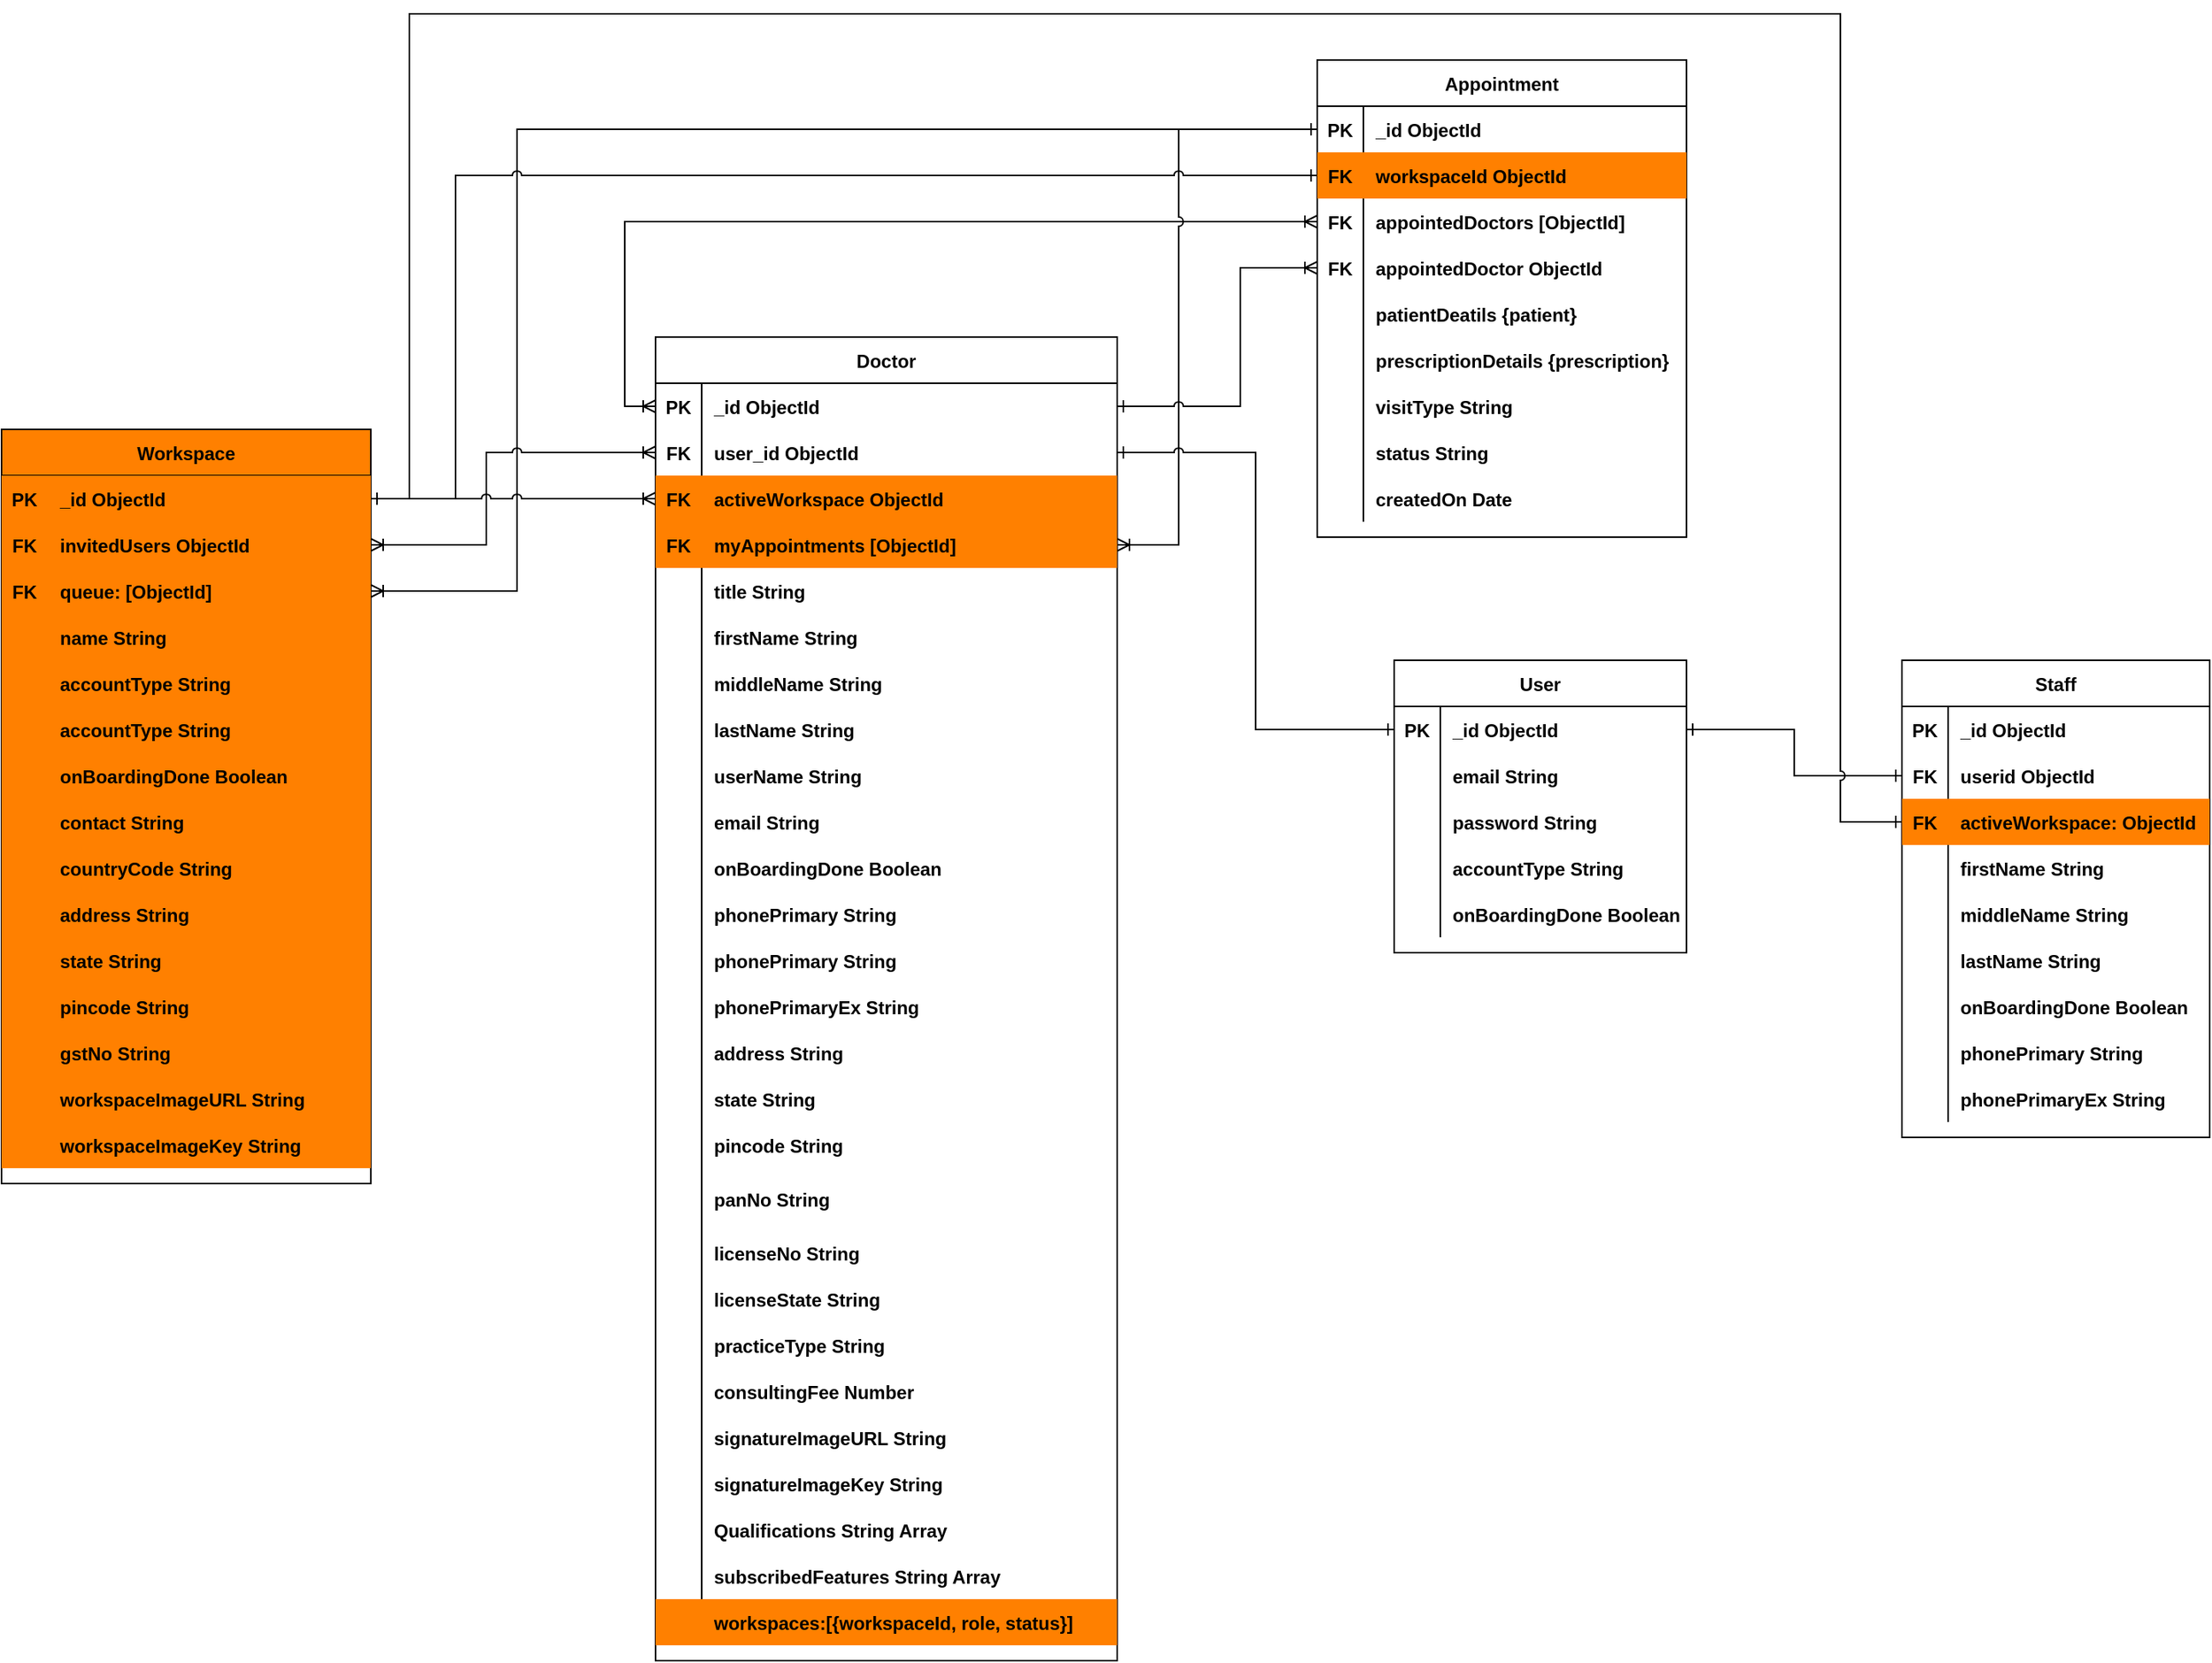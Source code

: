 <mxfile version="14.9.6" type="github">
  <diagram id="R2lEEEUBdFMjLlhIrx00" name="Page-1">
    <mxGraphModel dx="1278" dy="1688" grid="1" gridSize="10" guides="1" tooltips="1" connect="1" arrows="1" fold="1" page="1" pageScale="1" pageWidth="850" pageHeight="1100" math="0" shadow="0" extFonts="Permanent Marker^https://fonts.googleapis.com/css?family=Permanent+Marker">
      <root>
        <mxCell id="0" />
        <mxCell id="1" parent="0" />
        <mxCell id="DO0bj1hmB-chi1vhj7tz-1" value="User" style="shape=table;startSize=30;container=1;collapsible=1;childLayout=tableLayout;fixedRows=1;rowLines=0;fontStyle=1;align=center;resizeLast=1;" vertex="1" parent="1">
          <mxGeometry x="970" y="-400" width="190" height="190" as="geometry" />
        </mxCell>
        <mxCell id="DO0bj1hmB-chi1vhj7tz-2" value="" style="shape=partialRectangle;collapsible=0;dropTarget=0;pointerEvents=0;fillColor=none;top=0;left=0;bottom=0;right=0;points=[[0,0.5],[1,0.5]];portConstraint=eastwest;" vertex="1" parent="DO0bj1hmB-chi1vhj7tz-1">
          <mxGeometry y="30" width="190" height="30" as="geometry" />
        </mxCell>
        <mxCell id="DO0bj1hmB-chi1vhj7tz-3" value="PK" style="shape=partialRectangle;connectable=0;fillColor=none;top=0;left=0;bottom=0;right=0;fontStyle=1;overflow=hidden;" vertex="1" parent="DO0bj1hmB-chi1vhj7tz-2">
          <mxGeometry width="30" height="30" as="geometry" />
        </mxCell>
        <mxCell id="DO0bj1hmB-chi1vhj7tz-4" value="_id ObjectId" style="shape=partialRectangle;connectable=0;fillColor=none;top=0;left=0;bottom=0;right=0;align=left;spacingLeft=6;fontStyle=1;overflow=hidden;" vertex="1" parent="DO0bj1hmB-chi1vhj7tz-2">
          <mxGeometry x="30" width="160" height="30" as="geometry" />
        </mxCell>
        <mxCell id="DO0bj1hmB-chi1vhj7tz-8" value="" style="shape=partialRectangle;collapsible=0;dropTarget=0;pointerEvents=0;fillColor=none;top=0;left=0;bottom=0;right=0;points=[[0,0.5],[1,0.5]];portConstraint=eastwest;" vertex="1" parent="DO0bj1hmB-chi1vhj7tz-1">
          <mxGeometry y="60" width="190" height="30" as="geometry" />
        </mxCell>
        <mxCell id="DO0bj1hmB-chi1vhj7tz-9" value="" style="shape=partialRectangle;connectable=0;fillColor=none;top=0;left=0;bottom=0;right=0;editable=1;overflow=hidden;" vertex="1" parent="DO0bj1hmB-chi1vhj7tz-8">
          <mxGeometry width="30" height="30" as="geometry" />
        </mxCell>
        <mxCell id="DO0bj1hmB-chi1vhj7tz-10" value="email String" style="shape=partialRectangle;connectable=0;fillColor=none;top=0;left=0;bottom=0;right=0;align=left;spacingLeft=6;overflow=hidden;fontStyle=1" vertex="1" parent="DO0bj1hmB-chi1vhj7tz-8">
          <mxGeometry x="30" width="160" height="30" as="geometry" />
        </mxCell>
        <mxCell id="DO0bj1hmB-chi1vhj7tz-39" style="shape=partialRectangle;collapsible=0;dropTarget=0;pointerEvents=0;fillColor=none;top=0;left=0;bottom=0;right=0;points=[[0,0.5],[1,0.5]];portConstraint=eastwest;" vertex="1" parent="DO0bj1hmB-chi1vhj7tz-1">
          <mxGeometry y="90" width="190" height="30" as="geometry" />
        </mxCell>
        <mxCell id="DO0bj1hmB-chi1vhj7tz-40" style="shape=partialRectangle;connectable=0;fillColor=none;top=0;left=0;bottom=0;right=0;editable=1;overflow=hidden;" vertex="1" parent="DO0bj1hmB-chi1vhj7tz-39">
          <mxGeometry width="30" height="30" as="geometry" />
        </mxCell>
        <mxCell id="DO0bj1hmB-chi1vhj7tz-41" value="password String" style="shape=partialRectangle;connectable=0;fillColor=none;top=0;left=0;bottom=0;right=0;align=left;spacingLeft=6;overflow=hidden;fontStyle=1" vertex="1" parent="DO0bj1hmB-chi1vhj7tz-39">
          <mxGeometry x="30" width="160" height="30" as="geometry" />
        </mxCell>
        <mxCell id="DO0bj1hmB-chi1vhj7tz-48" style="shape=partialRectangle;collapsible=0;dropTarget=0;pointerEvents=0;fillColor=none;top=0;left=0;bottom=0;right=0;points=[[0,0.5],[1,0.5]];portConstraint=eastwest;" vertex="1" parent="DO0bj1hmB-chi1vhj7tz-1">
          <mxGeometry y="120" width="190" height="30" as="geometry" />
        </mxCell>
        <mxCell id="DO0bj1hmB-chi1vhj7tz-49" style="shape=partialRectangle;connectable=0;fillColor=none;top=0;left=0;bottom=0;right=0;editable=1;overflow=hidden;" vertex="1" parent="DO0bj1hmB-chi1vhj7tz-48">
          <mxGeometry width="30" height="30" as="geometry" />
        </mxCell>
        <mxCell id="DO0bj1hmB-chi1vhj7tz-50" value="accountType String" style="shape=partialRectangle;connectable=0;fillColor=none;top=0;left=0;bottom=0;right=0;align=left;spacingLeft=6;overflow=hidden;fontStyle=1" vertex="1" parent="DO0bj1hmB-chi1vhj7tz-48">
          <mxGeometry x="30" width="160" height="30" as="geometry" />
        </mxCell>
        <mxCell id="DO0bj1hmB-chi1vhj7tz-45" style="shape=partialRectangle;collapsible=0;dropTarget=0;pointerEvents=0;fillColor=none;top=0;left=0;bottom=0;right=0;points=[[0,0.5],[1,0.5]];portConstraint=eastwest;" vertex="1" parent="DO0bj1hmB-chi1vhj7tz-1">
          <mxGeometry y="150" width="190" height="30" as="geometry" />
        </mxCell>
        <mxCell id="DO0bj1hmB-chi1vhj7tz-46" style="shape=partialRectangle;connectable=0;fillColor=none;top=0;left=0;bottom=0;right=0;editable=1;overflow=hidden;" vertex="1" parent="DO0bj1hmB-chi1vhj7tz-45">
          <mxGeometry width="30" height="30" as="geometry" />
        </mxCell>
        <mxCell id="DO0bj1hmB-chi1vhj7tz-47" value="onBoardingDone Boolean" style="shape=partialRectangle;connectable=0;fillColor=none;top=0;left=0;bottom=0;right=0;align=left;spacingLeft=6;overflow=hidden;fontStyle=1" vertex="1" parent="DO0bj1hmB-chi1vhj7tz-45">
          <mxGeometry x="30" width="160" height="30" as="geometry" />
        </mxCell>
        <mxCell id="DO0bj1hmB-chi1vhj7tz-51" value="Doctor" style="shape=table;startSize=30;container=1;collapsible=1;childLayout=tableLayout;fixedRows=1;rowLines=0;fontStyle=1;align=center;resizeLast=1;" vertex="1" parent="1">
          <mxGeometry x="490" y="-610" width="300" height="860" as="geometry" />
        </mxCell>
        <mxCell id="DO0bj1hmB-chi1vhj7tz-52" value="" style="shape=partialRectangle;collapsible=0;dropTarget=0;pointerEvents=0;fillColor=none;top=0;left=0;bottom=0;right=0;points=[[0,0.5],[1,0.5]];portConstraint=eastwest;" vertex="1" parent="DO0bj1hmB-chi1vhj7tz-51">
          <mxGeometry y="30" width="300" height="30" as="geometry" />
        </mxCell>
        <mxCell id="DO0bj1hmB-chi1vhj7tz-53" value="PK" style="shape=partialRectangle;connectable=0;fillColor=none;top=0;left=0;bottom=0;right=0;fontStyle=1;overflow=hidden;" vertex="1" parent="DO0bj1hmB-chi1vhj7tz-52">
          <mxGeometry width="30" height="30" as="geometry" />
        </mxCell>
        <mxCell id="DO0bj1hmB-chi1vhj7tz-54" value="_id ObjectId" style="shape=partialRectangle;connectable=0;fillColor=none;top=0;left=0;bottom=0;right=0;align=left;spacingLeft=6;fontStyle=1;overflow=hidden;" vertex="1" parent="DO0bj1hmB-chi1vhj7tz-52">
          <mxGeometry x="30" width="270" height="30" as="geometry" />
        </mxCell>
        <mxCell id="DO0bj1hmB-chi1vhj7tz-67" style="shape=partialRectangle;collapsible=0;dropTarget=0;pointerEvents=0;fillColor=none;top=0;left=0;bottom=0;right=0;points=[[0,0.5],[1,0.5]];portConstraint=eastwest;" vertex="1" parent="DO0bj1hmB-chi1vhj7tz-51">
          <mxGeometry y="60" width="300" height="30" as="geometry" />
        </mxCell>
        <mxCell id="DO0bj1hmB-chi1vhj7tz-68" value="FK" style="shape=partialRectangle;connectable=0;fillColor=none;top=0;left=0;bottom=0;right=0;fontStyle=1;overflow=hidden;" vertex="1" parent="DO0bj1hmB-chi1vhj7tz-67">
          <mxGeometry width="30" height="30" as="geometry" />
        </mxCell>
        <mxCell id="DO0bj1hmB-chi1vhj7tz-69" value="user_id ObjectId" style="shape=partialRectangle;connectable=0;fillColor=none;top=0;left=0;bottom=0;right=0;align=left;spacingLeft=6;fontStyle=1;overflow=hidden;" vertex="1" parent="DO0bj1hmB-chi1vhj7tz-67">
          <mxGeometry x="30" width="270" height="30" as="geometry" />
        </mxCell>
        <mxCell id="DO0bj1hmB-chi1vhj7tz-121" style="shape=partialRectangle;collapsible=0;dropTarget=0;pointerEvents=0;fillColor=none;top=0;left=0;bottom=0;right=0;points=[[0,0.5],[1,0.5]];portConstraint=eastwest;" vertex="1" parent="DO0bj1hmB-chi1vhj7tz-51">
          <mxGeometry y="90" width="300" height="30" as="geometry" />
        </mxCell>
        <mxCell id="DO0bj1hmB-chi1vhj7tz-122" value="FK" style="shape=partialRectangle;connectable=0;fillColor=#FF8000;top=0;left=0;bottom=0;right=0;editable=1;overflow=hidden;fontStyle=1" vertex="1" parent="DO0bj1hmB-chi1vhj7tz-121">
          <mxGeometry width="30" height="30" as="geometry" />
        </mxCell>
        <mxCell id="DO0bj1hmB-chi1vhj7tz-123" value="activeWorkspace ObjectId" style="shape=partialRectangle;connectable=0;fillColor=#FF8000;top=0;left=0;bottom=0;right=0;align=left;spacingLeft=6;overflow=hidden;fontStyle=1" vertex="1" parent="DO0bj1hmB-chi1vhj7tz-121">
          <mxGeometry x="30" width="270" height="30" as="geometry" />
        </mxCell>
        <mxCell id="DO0bj1hmB-chi1vhj7tz-124" style="shape=partialRectangle;collapsible=0;dropTarget=0;pointerEvents=0;fillColor=none;top=0;left=0;bottom=0;right=0;points=[[0,0.5],[1,0.5]];portConstraint=eastwest;" vertex="1" parent="DO0bj1hmB-chi1vhj7tz-51">
          <mxGeometry y="120" width="300" height="30" as="geometry" />
        </mxCell>
        <mxCell id="DO0bj1hmB-chi1vhj7tz-125" value="FK" style="shape=partialRectangle;connectable=0;fillColor=#FF8000;top=0;left=0;bottom=0;right=0;editable=1;overflow=hidden;fontStyle=1" vertex="1" parent="DO0bj1hmB-chi1vhj7tz-124">
          <mxGeometry width="30" height="30" as="geometry" />
        </mxCell>
        <mxCell id="DO0bj1hmB-chi1vhj7tz-126" value="myAppointments [ObjectId]" style="shape=partialRectangle;connectable=0;fillColor=#FF8000;top=0;left=0;bottom=0;right=0;align=left;spacingLeft=6;overflow=hidden;fontStyle=1" vertex="1" parent="DO0bj1hmB-chi1vhj7tz-124">
          <mxGeometry x="30" width="270" height="30" as="geometry" />
        </mxCell>
        <mxCell id="DO0bj1hmB-chi1vhj7tz-109" style="shape=partialRectangle;collapsible=0;dropTarget=0;pointerEvents=0;fillColor=none;top=0;left=0;bottom=0;right=0;points=[[0,0.5],[1,0.5]];portConstraint=eastwest;" vertex="1" parent="DO0bj1hmB-chi1vhj7tz-51">
          <mxGeometry y="150" width="300" height="30" as="geometry" />
        </mxCell>
        <mxCell id="DO0bj1hmB-chi1vhj7tz-110" style="shape=partialRectangle;connectable=0;fillColor=none;top=0;left=0;bottom=0;right=0;fontStyle=1;overflow=hidden;" vertex="1" parent="DO0bj1hmB-chi1vhj7tz-109">
          <mxGeometry width="30" height="30" as="geometry" />
        </mxCell>
        <mxCell id="DO0bj1hmB-chi1vhj7tz-111" value="title String" style="shape=partialRectangle;connectable=0;fillColor=none;top=0;left=0;bottom=0;right=0;align=left;spacingLeft=6;fontStyle=1;overflow=hidden;" vertex="1" parent="DO0bj1hmB-chi1vhj7tz-109">
          <mxGeometry x="30" width="270" height="30" as="geometry" />
        </mxCell>
        <mxCell id="DO0bj1hmB-chi1vhj7tz-106" style="shape=partialRectangle;collapsible=0;dropTarget=0;pointerEvents=0;fillColor=none;top=0;left=0;bottom=0;right=0;points=[[0,0.5],[1,0.5]];portConstraint=eastwest;" vertex="1" parent="DO0bj1hmB-chi1vhj7tz-51">
          <mxGeometry y="180" width="300" height="30" as="geometry" />
        </mxCell>
        <mxCell id="DO0bj1hmB-chi1vhj7tz-107" style="shape=partialRectangle;connectable=0;fillColor=none;top=0;left=0;bottom=0;right=0;fontStyle=1;overflow=hidden;" vertex="1" parent="DO0bj1hmB-chi1vhj7tz-106">
          <mxGeometry width="30" height="30" as="geometry" />
        </mxCell>
        <mxCell id="DO0bj1hmB-chi1vhj7tz-108" value="firstName String" style="shape=partialRectangle;connectable=0;fillColor=none;top=0;left=0;bottom=0;right=0;align=left;spacingLeft=6;fontStyle=1;overflow=hidden;" vertex="1" parent="DO0bj1hmB-chi1vhj7tz-106">
          <mxGeometry x="30" width="270" height="30" as="geometry" />
        </mxCell>
        <mxCell id="DO0bj1hmB-chi1vhj7tz-103" style="shape=partialRectangle;collapsible=0;dropTarget=0;pointerEvents=0;fillColor=none;top=0;left=0;bottom=0;right=0;points=[[0,0.5],[1,0.5]];portConstraint=eastwest;" vertex="1" parent="DO0bj1hmB-chi1vhj7tz-51">
          <mxGeometry y="210" width="300" height="30" as="geometry" />
        </mxCell>
        <mxCell id="DO0bj1hmB-chi1vhj7tz-104" style="shape=partialRectangle;connectable=0;fillColor=none;top=0;left=0;bottom=0;right=0;fontStyle=1;overflow=hidden;" vertex="1" parent="DO0bj1hmB-chi1vhj7tz-103">
          <mxGeometry width="30" height="30" as="geometry" />
        </mxCell>
        <mxCell id="DO0bj1hmB-chi1vhj7tz-105" value="middleName String" style="shape=partialRectangle;connectable=0;fillColor=none;top=0;left=0;bottom=0;right=0;align=left;spacingLeft=6;fontStyle=1;overflow=hidden;" vertex="1" parent="DO0bj1hmB-chi1vhj7tz-103">
          <mxGeometry x="30" width="270" height="30" as="geometry" />
        </mxCell>
        <mxCell id="DO0bj1hmB-chi1vhj7tz-100" style="shape=partialRectangle;collapsible=0;dropTarget=0;pointerEvents=0;fillColor=none;top=0;left=0;bottom=0;right=0;points=[[0,0.5],[1,0.5]];portConstraint=eastwest;" vertex="1" parent="DO0bj1hmB-chi1vhj7tz-51">
          <mxGeometry y="240" width="300" height="30" as="geometry" />
        </mxCell>
        <mxCell id="DO0bj1hmB-chi1vhj7tz-101" style="shape=partialRectangle;connectable=0;fillColor=none;top=0;left=0;bottom=0;right=0;fontStyle=1;overflow=hidden;" vertex="1" parent="DO0bj1hmB-chi1vhj7tz-100">
          <mxGeometry width="30" height="30" as="geometry" />
        </mxCell>
        <mxCell id="DO0bj1hmB-chi1vhj7tz-102" value="lastName String" style="shape=partialRectangle;connectable=0;fillColor=none;top=0;left=0;bottom=0;right=0;align=left;spacingLeft=6;fontStyle=1;overflow=hidden;" vertex="1" parent="DO0bj1hmB-chi1vhj7tz-100">
          <mxGeometry x="30" width="270" height="30" as="geometry" />
        </mxCell>
        <mxCell id="DO0bj1hmB-chi1vhj7tz-97" style="shape=partialRectangle;collapsible=0;dropTarget=0;pointerEvents=0;fillColor=none;top=0;left=0;bottom=0;right=0;points=[[0,0.5],[1,0.5]];portConstraint=eastwest;" vertex="1" parent="DO0bj1hmB-chi1vhj7tz-51">
          <mxGeometry y="270" width="300" height="30" as="geometry" />
        </mxCell>
        <mxCell id="DO0bj1hmB-chi1vhj7tz-98" style="shape=partialRectangle;connectable=0;fillColor=none;top=0;left=0;bottom=0;right=0;fontStyle=1;overflow=hidden;" vertex="1" parent="DO0bj1hmB-chi1vhj7tz-97">
          <mxGeometry width="30" height="30" as="geometry" />
        </mxCell>
        <mxCell id="DO0bj1hmB-chi1vhj7tz-99" value="userName String" style="shape=partialRectangle;connectable=0;fillColor=none;top=0;left=0;bottom=0;right=0;align=left;spacingLeft=6;fontStyle=1;overflow=hidden;" vertex="1" parent="DO0bj1hmB-chi1vhj7tz-97">
          <mxGeometry x="30" width="270" height="30" as="geometry" />
        </mxCell>
        <mxCell id="DO0bj1hmB-chi1vhj7tz-94" style="shape=partialRectangle;collapsible=0;dropTarget=0;pointerEvents=0;fillColor=none;top=0;left=0;bottom=0;right=0;points=[[0,0.5],[1,0.5]];portConstraint=eastwest;" vertex="1" parent="DO0bj1hmB-chi1vhj7tz-51">
          <mxGeometry y="300" width="300" height="30" as="geometry" />
        </mxCell>
        <mxCell id="DO0bj1hmB-chi1vhj7tz-95" style="shape=partialRectangle;connectable=0;fillColor=none;top=0;left=0;bottom=0;right=0;fontStyle=1;overflow=hidden;" vertex="1" parent="DO0bj1hmB-chi1vhj7tz-94">
          <mxGeometry width="30" height="30" as="geometry" />
        </mxCell>
        <mxCell id="DO0bj1hmB-chi1vhj7tz-96" value="email String" style="shape=partialRectangle;connectable=0;fillColor=none;top=0;left=0;bottom=0;right=0;align=left;spacingLeft=6;fontStyle=1;overflow=hidden;" vertex="1" parent="DO0bj1hmB-chi1vhj7tz-94">
          <mxGeometry x="30" width="270" height="30" as="geometry" />
        </mxCell>
        <mxCell id="DO0bj1hmB-chi1vhj7tz-91" style="shape=partialRectangle;collapsible=0;dropTarget=0;pointerEvents=0;fillColor=none;top=0;left=0;bottom=0;right=0;points=[[0,0.5],[1,0.5]];portConstraint=eastwest;" vertex="1" parent="DO0bj1hmB-chi1vhj7tz-51">
          <mxGeometry y="330" width="300" height="30" as="geometry" />
        </mxCell>
        <mxCell id="DO0bj1hmB-chi1vhj7tz-92" style="shape=partialRectangle;connectable=0;fillColor=none;top=0;left=0;bottom=0;right=0;fontStyle=1;overflow=hidden;" vertex="1" parent="DO0bj1hmB-chi1vhj7tz-91">
          <mxGeometry width="30" height="30" as="geometry" />
        </mxCell>
        <mxCell id="DO0bj1hmB-chi1vhj7tz-93" value="onBoardingDone Boolean" style="shape=partialRectangle;connectable=0;fillColor=none;top=0;left=0;bottom=0;right=0;align=left;spacingLeft=6;fontStyle=1;overflow=hidden;" vertex="1" parent="DO0bj1hmB-chi1vhj7tz-91">
          <mxGeometry x="30" width="270" height="30" as="geometry" />
        </mxCell>
        <mxCell id="DO0bj1hmB-chi1vhj7tz-88" style="shape=partialRectangle;collapsible=0;dropTarget=0;pointerEvents=0;fillColor=none;top=0;left=0;bottom=0;right=0;points=[[0,0.5],[1,0.5]];portConstraint=eastwest;" vertex="1" parent="DO0bj1hmB-chi1vhj7tz-51">
          <mxGeometry y="360" width="300" height="30" as="geometry" />
        </mxCell>
        <mxCell id="DO0bj1hmB-chi1vhj7tz-89" style="shape=partialRectangle;connectable=0;fillColor=none;top=0;left=0;bottom=0;right=0;fontStyle=1;overflow=hidden;" vertex="1" parent="DO0bj1hmB-chi1vhj7tz-88">
          <mxGeometry width="30" height="30" as="geometry" />
        </mxCell>
        <mxCell id="DO0bj1hmB-chi1vhj7tz-90" value="phonePrimary String" style="shape=partialRectangle;connectable=0;fillColor=none;top=0;left=0;bottom=0;right=0;align=left;spacingLeft=6;fontStyle=1;overflow=hidden;" vertex="1" parent="DO0bj1hmB-chi1vhj7tz-88">
          <mxGeometry x="30" width="270" height="30" as="geometry" />
        </mxCell>
        <mxCell id="DO0bj1hmB-chi1vhj7tz-249" style="shape=partialRectangle;collapsible=0;dropTarget=0;pointerEvents=0;fillColor=none;top=0;left=0;bottom=0;right=0;points=[[0,0.5],[1,0.5]];portConstraint=eastwest;" vertex="1" parent="DO0bj1hmB-chi1vhj7tz-51">
          <mxGeometry y="390" width="300" height="30" as="geometry" />
        </mxCell>
        <mxCell id="DO0bj1hmB-chi1vhj7tz-250" style="shape=partialRectangle;connectable=0;fillColor=none;top=0;left=0;bottom=0;right=0;fontStyle=1;overflow=hidden;" vertex="1" parent="DO0bj1hmB-chi1vhj7tz-249">
          <mxGeometry width="30" height="30" as="geometry" />
        </mxCell>
        <mxCell id="DO0bj1hmB-chi1vhj7tz-251" value="phonePrimary String" style="shape=partialRectangle;connectable=0;fillColor=none;top=0;left=0;bottom=0;right=0;align=left;spacingLeft=6;fontStyle=1;overflow=hidden;" vertex="1" parent="DO0bj1hmB-chi1vhj7tz-249">
          <mxGeometry x="30" width="270" height="30" as="geometry" />
        </mxCell>
        <mxCell id="DO0bj1hmB-chi1vhj7tz-85" style="shape=partialRectangle;collapsible=0;dropTarget=0;pointerEvents=0;fillColor=none;top=0;left=0;bottom=0;right=0;points=[[0,0.5],[1,0.5]];portConstraint=eastwest;" vertex="1" parent="DO0bj1hmB-chi1vhj7tz-51">
          <mxGeometry y="420" width="300" height="30" as="geometry" />
        </mxCell>
        <mxCell id="DO0bj1hmB-chi1vhj7tz-86" style="shape=partialRectangle;connectable=0;fillColor=none;top=0;left=0;bottom=0;right=0;fontStyle=1;overflow=hidden;" vertex="1" parent="DO0bj1hmB-chi1vhj7tz-85">
          <mxGeometry width="30" height="30" as="geometry" />
        </mxCell>
        <mxCell id="DO0bj1hmB-chi1vhj7tz-87" value="phonePrimaryEx String" style="shape=partialRectangle;connectable=0;fillColor=none;top=0;left=0;bottom=0;right=0;align=left;spacingLeft=6;fontStyle=1;overflow=hidden;" vertex="1" parent="DO0bj1hmB-chi1vhj7tz-85">
          <mxGeometry x="30" width="270" height="30" as="geometry" />
        </mxCell>
        <mxCell id="DO0bj1hmB-chi1vhj7tz-82" style="shape=partialRectangle;collapsible=0;dropTarget=0;pointerEvents=0;fillColor=none;top=0;left=0;bottom=0;right=0;points=[[0,0.5],[1,0.5]];portConstraint=eastwest;" vertex="1" parent="DO0bj1hmB-chi1vhj7tz-51">
          <mxGeometry y="450" width="300" height="30" as="geometry" />
        </mxCell>
        <mxCell id="DO0bj1hmB-chi1vhj7tz-83" style="shape=partialRectangle;connectable=0;fillColor=none;top=0;left=0;bottom=0;right=0;fontStyle=1;overflow=hidden;" vertex="1" parent="DO0bj1hmB-chi1vhj7tz-82">
          <mxGeometry width="30" height="30" as="geometry" />
        </mxCell>
        <mxCell id="DO0bj1hmB-chi1vhj7tz-84" value="address String" style="shape=partialRectangle;connectable=0;fillColor=none;top=0;left=0;bottom=0;right=0;align=left;spacingLeft=6;fontStyle=1;overflow=hidden;" vertex="1" parent="DO0bj1hmB-chi1vhj7tz-82">
          <mxGeometry x="30" width="270" height="30" as="geometry" />
        </mxCell>
        <mxCell id="DO0bj1hmB-chi1vhj7tz-79" style="shape=partialRectangle;collapsible=0;dropTarget=0;pointerEvents=0;fillColor=none;top=0;left=0;bottom=0;right=0;points=[[0,0.5],[1,0.5]];portConstraint=eastwest;" vertex="1" parent="DO0bj1hmB-chi1vhj7tz-51">
          <mxGeometry y="480" width="300" height="30" as="geometry" />
        </mxCell>
        <mxCell id="DO0bj1hmB-chi1vhj7tz-80" style="shape=partialRectangle;connectable=0;fillColor=none;top=0;left=0;bottom=0;right=0;fontStyle=1;overflow=hidden;" vertex="1" parent="DO0bj1hmB-chi1vhj7tz-79">
          <mxGeometry width="30" height="30" as="geometry" />
        </mxCell>
        <mxCell id="DO0bj1hmB-chi1vhj7tz-81" value="state String" style="shape=partialRectangle;connectable=0;fillColor=none;top=0;left=0;bottom=0;right=0;align=left;spacingLeft=6;fontStyle=1;overflow=hidden;" vertex="1" parent="DO0bj1hmB-chi1vhj7tz-79">
          <mxGeometry x="30" width="270" height="30" as="geometry" />
        </mxCell>
        <mxCell id="DO0bj1hmB-chi1vhj7tz-76" style="shape=partialRectangle;collapsible=0;dropTarget=0;pointerEvents=0;fillColor=none;top=0;left=0;bottom=0;right=0;points=[[0,0.5],[1,0.5]];portConstraint=eastwest;" vertex="1" parent="DO0bj1hmB-chi1vhj7tz-51">
          <mxGeometry y="510" width="300" height="30" as="geometry" />
        </mxCell>
        <mxCell id="DO0bj1hmB-chi1vhj7tz-77" style="shape=partialRectangle;connectable=0;fillColor=none;top=0;left=0;bottom=0;right=0;fontStyle=1;overflow=hidden;" vertex="1" parent="DO0bj1hmB-chi1vhj7tz-76">
          <mxGeometry width="30" height="30" as="geometry" />
        </mxCell>
        <mxCell id="DO0bj1hmB-chi1vhj7tz-78" value="pincode String" style="shape=partialRectangle;connectable=0;fillColor=none;top=0;left=0;bottom=0;right=0;align=left;spacingLeft=6;fontStyle=1;overflow=hidden;" vertex="1" parent="DO0bj1hmB-chi1vhj7tz-76">
          <mxGeometry x="30" width="270" height="30" as="geometry" />
        </mxCell>
        <mxCell id="DO0bj1hmB-chi1vhj7tz-73" style="shape=partialRectangle;collapsible=0;dropTarget=0;pointerEvents=0;fillColor=none;top=0;left=0;bottom=0;right=0;points=[[0,0.5],[1,0.5]];portConstraint=eastwest;" vertex="1" parent="DO0bj1hmB-chi1vhj7tz-51">
          <mxGeometry y="540" width="300" height="40" as="geometry" />
        </mxCell>
        <mxCell id="DO0bj1hmB-chi1vhj7tz-74" style="shape=partialRectangle;connectable=0;fillColor=none;top=0;left=0;bottom=0;right=0;fontStyle=1;overflow=hidden;" vertex="1" parent="DO0bj1hmB-chi1vhj7tz-73">
          <mxGeometry width="30" height="40" as="geometry" />
        </mxCell>
        <mxCell id="DO0bj1hmB-chi1vhj7tz-75" value="panNo String" style="shape=partialRectangle;connectable=0;fillColor=none;top=0;left=0;bottom=0;right=0;align=left;spacingLeft=6;fontStyle=1;overflow=hidden;" vertex="1" parent="DO0bj1hmB-chi1vhj7tz-73">
          <mxGeometry x="30" width="270" height="40" as="geometry" />
        </mxCell>
        <mxCell id="DO0bj1hmB-chi1vhj7tz-70" style="shape=partialRectangle;collapsible=0;dropTarget=0;pointerEvents=0;fillColor=none;top=0;left=0;bottom=0;right=0;points=[[0,0.5],[1,0.5]];portConstraint=eastwest;" vertex="1" parent="DO0bj1hmB-chi1vhj7tz-51">
          <mxGeometry y="580" width="300" height="30" as="geometry" />
        </mxCell>
        <mxCell id="DO0bj1hmB-chi1vhj7tz-71" style="shape=partialRectangle;connectable=0;fillColor=none;top=0;left=0;bottom=0;right=0;fontStyle=1;overflow=hidden;" vertex="1" parent="DO0bj1hmB-chi1vhj7tz-70">
          <mxGeometry width="30" height="30" as="geometry" />
        </mxCell>
        <mxCell id="DO0bj1hmB-chi1vhj7tz-72" value="licenseNo String" style="shape=partialRectangle;connectable=0;fillColor=none;top=0;left=0;bottom=0;right=0;align=left;spacingLeft=6;fontStyle=1;overflow=hidden;" vertex="1" parent="DO0bj1hmB-chi1vhj7tz-70">
          <mxGeometry x="30" width="270" height="30" as="geometry" />
        </mxCell>
        <mxCell id="DO0bj1hmB-chi1vhj7tz-55" value="" style="shape=partialRectangle;collapsible=0;dropTarget=0;pointerEvents=0;fillColor=none;top=0;left=0;bottom=0;right=0;points=[[0,0.5],[1,0.5]];portConstraint=eastwest;" vertex="1" parent="DO0bj1hmB-chi1vhj7tz-51">
          <mxGeometry y="610" width="300" height="30" as="geometry" />
        </mxCell>
        <mxCell id="DO0bj1hmB-chi1vhj7tz-56" value="" style="shape=partialRectangle;connectable=0;fillColor=none;top=0;left=0;bottom=0;right=0;editable=1;overflow=hidden;" vertex="1" parent="DO0bj1hmB-chi1vhj7tz-55">
          <mxGeometry width="30" height="30" as="geometry" />
        </mxCell>
        <mxCell id="DO0bj1hmB-chi1vhj7tz-57" value="licenseState String" style="shape=partialRectangle;connectable=0;fillColor=none;top=0;left=0;bottom=0;right=0;align=left;spacingLeft=6;overflow=hidden;fontStyle=1" vertex="1" parent="DO0bj1hmB-chi1vhj7tz-55">
          <mxGeometry x="30" width="270" height="30" as="geometry" />
        </mxCell>
        <mxCell id="DO0bj1hmB-chi1vhj7tz-58" style="shape=partialRectangle;collapsible=0;dropTarget=0;pointerEvents=0;fillColor=none;top=0;left=0;bottom=0;right=0;points=[[0,0.5],[1,0.5]];portConstraint=eastwest;" vertex="1" parent="DO0bj1hmB-chi1vhj7tz-51">
          <mxGeometry y="640" width="300" height="30" as="geometry" />
        </mxCell>
        <mxCell id="DO0bj1hmB-chi1vhj7tz-59" style="shape=partialRectangle;connectable=0;fillColor=none;top=0;left=0;bottom=0;right=0;editable=1;overflow=hidden;" vertex="1" parent="DO0bj1hmB-chi1vhj7tz-58">
          <mxGeometry width="30" height="30" as="geometry" />
        </mxCell>
        <mxCell id="DO0bj1hmB-chi1vhj7tz-60" value="practiceType String" style="shape=partialRectangle;connectable=0;fillColor=none;top=0;left=0;bottom=0;right=0;align=left;spacingLeft=6;overflow=hidden;fontStyle=1" vertex="1" parent="DO0bj1hmB-chi1vhj7tz-58">
          <mxGeometry x="30" width="270" height="30" as="geometry" />
        </mxCell>
        <mxCell id="DO0bj1hmB-chi1vhj7tz-61" style="shape=partialRectangle;collapsible=0;dropTarget=0;pointerEvents=0;fillColor=none;top=0;left=0;bottom=0;right=0;points=[[0,0.5],[1,0.5]];portConstraint=eastwest;" vertex="1" parent="DO0bj1hmB-chi1vhj7tz-51">
          <mxGeometry y="670" width="300" height="30" as="geometry" />
        </mxCell>
        <mxCell id="DO0bj1hmB-chi1vhj7tz-62" style="shape=partialRectangle;connectable=0;fillColor=none;top=0;left=0;bottom=0;right=0;editable=1;overflow=hidden;" vertex="1" parent="DO0bj1hmB-chi1vhj7tz-61">
          <mxGeometry width="30" height="30" as="geometry" />
        </mxCell>
        <mxCell id="DO0bj1hmB-chi1vhj7tz-63" value="consultingFee Number" style="shape=partialRectangle;connectable=0;fillColor=none;top=0;left=0;bottom=0;right=0;align=left;spacingLeft=6;overflow=hidden;fontStyle=1" vertex="1" parent="DO0bj1hmB-chi1vhj7tz-61">
          <mxGeometry x="30" width="270" height="30" as="geometry" />
        </mxCell>
        <mxCell id="DO0bj1hmB-chi1vhj7tz-64" style="shape=partialRectangle;collapsible=0;dropTarget=0;pointerEvents=0;fillColor=none;top=0;left=0;bottom=0;right=0;points=[[0,0.5],[1,0.5]];portConstraint=eastwest;" vertex="1" parent="DO0bj1hmB-chi1vhj7tz-51">
          <mxGeometry y="700" width="300" height="30" as="geometry" />
        </mxCell>
        <mxCell id="DO0bj1hmB-chi1vhj7tz-65" style="shape=partialRectangle;connectable=0;fillColor=none;top=0;left=0;bottom=0;right=0;editable=1;overflow=hidden;" vertex="1" parent="DO0bj1hmB-chi1vhj7tz-64">
          <mxGeometry width="30" height="30" as="geometry" />
        </mxCell>
        <mxCell id="DO0bj1hmB-chi1vhj7tz-66" value="signatureImageURL String" style="shape=partialRectangle;connectable=0;fillColor=none;top=0;left=0;bottom=0;right=0;align=left;spacingLeft=6;overflow=hidden;fontStyle=1" vertex="1" parent="DO0bj1hmB-chi1vhj7tz-64">
          <mxGeometry x="30" width="270" height="30" as="geometry" />
        </mxCell>
        <mxCell id="DO0bj1hmB-chi1vhj7tz-118" style="shape=partialRectangle;collapsible=0;dropTarget=0;pointerEvents=0;fillColor=none;top=0;left=0;bottom=0;right=0;points=[[0,0.5],[1,0.5]];portConstraint=eastwest;" vertex="1" parent="DO0bj1hmB-chi1vhj7tz-51">
          <mxGeometry y="730" width="300" height="30" as="geometry" />
        </mxCell>
        <mxCell id="DO0bj1hmB-chi1vhj7tz-119" style="shape=partialRectangle;connectable=0;fillColor=none;top=0;left=0;bottom=0;right=0;editable=1;overflow=hidden;" vertex="1" parent="DO0bj1hmB-chi1vhj7tz-118">
          <mxGeometry width="30" height="30" as="geometry" />
        </mxCell>
        <mxCell id="DO0bj1hmB-chi1vhj7tz-120" value="signatureImageKey String" style="shape=partialRectangle;connectable=0;fillColor=none;top=0;left=0;bottom=0;right=0;align=left;spacingLeft=6;overflow=hidden;fontStyle=1" vertex="1" parent="DO0bj1hmB-chi1vhj7tz-118">
          <mxGeometry x="30" width="270" height="30" as="geometry" />
        </mxCell>
        <mxCell id="DO0bj1hmB-chi1vhj7tz-115" style="shape=partialRectangle;collapsible=0;dropTarget=0;pointerEvents=0;fillColor=none;top=0;left=0;bottom=0;right=0;points=[[0,0.5],[1,0.5]];portConstraint=eastwest;" vertex="1" parent="DO0bj1hmB-chi1vhj7tz-51">
          <mxGeometry y="760" width="300" height="30" as="geometry" />
        </mxCell>
        <mxCell id="DO0bj1hmB-chi1vhj7tz-116" style="shape=partialRectangle;connectable=0;fillColor=none;top=0;left=0;bottom=0;right=0;editable=1;overflow=hidden;" vertex="1" parent="DO0bj1hmB-chi1vhj7tz-115">
          <mxGeometry width="30" height="30" as="geometry" />
        </mxCell>
        <mxCell id="DO0bj1hmB-chi1vhj7tz-117" value="Qualifications String Array" style="shape=partialRectangle;connectable=0;fillColor=none;top=0;left=0;bottom=0;right=0;align=left;spacingLeft=6;overflow=hidden;fontStyle=1" vertex="1" parent="DO0bj1hmB-chi1vhj7tz-115">
          <mxGeometry x="30" width="270" height="30" as="geometry" />
        </mxCell>
        <mxCell id="DO0bj1hmB-chi1vhj7tz-112" style="shape=partialRectangle;collapsible=0;dropTarget=0;pointerEvents=0;fillColor=none;top=0;left=0;bottom=0;right=0;points=[[0,0.5],[1,0.5]];portConstraint=eastwest;" vertex="1" parent="DO0bj1hmB-chi1vhj7tz-51">
          <mxGeometry y="790" width="300" height="30" as="geometry" />
        </mxCell>
        <mxCell id="DO0bj1hmB-chi1vhj7tz-113" style="shape=partialRectangle;connectable=0;fillColor=none;top=0;left=0;bottom=0;right=0;editable=1;overflow=hidden;" vertex="1" parent="DO0bj1hmB-chi1vhj7tz-112">
          <mxGeometry width="30" height="30" as="geometry" />
        </mxCell>
        <mxCell id="DO0bj1hmB-chi1vhj7tz-114" value="subscribedFeatures String Array" style="shape=partialRectangle;connectable=0;fillColor=none;top=0;left=0;bottom=0;right=0;align=left;spacingLeft=6;overflow=hidden;fontStyle=1" vertex="1" parent="DO0bj1hmB-chi1vhj7tz-112">
          <mxGeometry x="30" width="270" height="30" as="geometry" />
        </mxCell>
        <mxCell id="DO0bj1hmB-chi1vhj7tz-127" style="shape=partialRectangle;collapsible=0;dropTarget=0;pointerEvents=0;fillColor=#FF8000;top=0;left=0;bottom=0;right=0;points=[[0,0.5],[1,0.5]];portConstraint=eastwest;" vertex="1" parent="DO0bj1hmB-chi1vhj7tz-51">
          <mxGeometry y="820" width="300" height="30" as="geometry" />
        </mxCell>
        <mxCell id="DO0bj1hmB-chi1vhj7tz-128" style="shape=partialRectangle;connectable=0;fillColor=none;top=0;left=0;bottom=0;right=0;editable=1;overflow=hidden;" vertex="1" parent="DO0bj1hmB-chi1vhj7tz-127">
          <mxGeometry width="30" height="30" as="geometry" />
        </mxCell>
        <mxCell id="DO0bj1hmB-chi1vhj7tz-129" value="workspaces:[{workspaceId, role, status}]" style="shape=partialRectangle;connectable=0;fillColor=none;top=0;left=0;bottom=0;right=0;align=left;spacingLeft=6;overflow=hidden;fontStyle=1" vertex="1" parent="DO0bj1hmB-chi1vhj7tz-127">
          <mxGeometry x="30" width="270" height="30" as="geometry" />
        </mxCell>
        <mxCell id="DO0bj1hmB-chi1vhj7tz-131" value="Workspace" style="shape=table;startSize=30;container=1;collapsible=1;childLayout=tableLayout;fixedRows=1;rowLines=0;fontStyle=1;align=center;resizeLast=1;fillColor=#FF8000;" vertex="1" parent="1">
          <mxGeometry x="65" y="-550" width="240" height="490" as="geometry" />
        </mxCell>
        <mxCell id="DO0bj1hmB-chi1vhj7tz-132" value="" style="shape=partialRectangle;collapsible=0;dropTarget=0;pointerEvents=0;fillColor=none;top=0;left=0;bottom=0;right=0;points=[[0,0.5],[1,0.5]];portConstraint=eastwest;" vertex="1" parent="DO0bj1hmB-chi1vhj7tz-131">
          <mxGeometry y="30" width="240" height="30" as="geometry" />
        </mxCell>
        <mxCell id="DO0bj1hmB-chi1vhj7tz-133" value="PK" style="shape=partialRectangle;connectable=0;fillColor=#FF8000;top=0;left=0;bottom=0;right=0;fontStyle=1;overflow=hidden;" vertex="1" parent="DO0bj1hmB-chi1vhj7tz-132">
          <mxGeometry width="30" height="30" as="geometry" />
        </mxCell>
        <mxCell id="DO0bj1hmB-chi1vhj7tz-134" value="_id ObjectId" style="shape=partialRectangle;connectable=0;fillColor=#FF8000;top=0;left=0;bottom=0;right=0;align=left;spacingLeft=6;fontStyle=1;overflow=hidden;" vertex="1" parent="DO0bj1hmB-chi1vhj7tz-132">
          <mxGeometry x="30" width="210" height="30" as="geometry" />
        </mxCell>
        <mxCell id="DO0bj1hmB-chi1vhj7tz-168" style="shape=partialRectangle;collapsible=0;dropTarget=0;pointerEvents=0;fillColor=none;top=0;left=0;bottom=0;right=0;points=[[0,0.5],[1,0.5]];portConstraint=eastwest;" vertex="1" parent="DO0bj1hmB-chi1vhj7tz-131">
          <mxGeometry y="60" width="240" height="30" as="geometry" />
        </mxCell>
        <mxCell id="DO0bj1hmB-chi1vhj7tz-169" value="FK" style="shape=partialRectangle;connectable=0;fillColor=#FF8000;top=0;left=0;bottom=0;right=0;editable=1;overflow=hidden;fontStyle=1" vertex="1" parent="DO0bj1hmB-chi1vhj7tz-168">
          <mxGeometry width="30" height="30" as="geometry" />
        </mxCell>
        <mxCell id="DO0bj1hmB-chi1vhj7tz-170" value="invitedUsers ObjectId" style="shape=partialRectangle;connectable=0;fillColor=#FF8000;top=0;left=0;bottom=0;right=0;align=left;spacingLeft=6;overflow=hidden;fontStyle=1" vertex="1" parent="DO0bj1hmB-chi1vhj7tz-168">
          <mxGeometry x="30" width="210" height="30" as="geometry" />
        </mxCell>
        <mxCell id="DO0bj1hmB-chi1vhj7tz-165" style="shape=partialRectangle;collapsible=0;dropTarget=0;pointerEvents=0;fillColor=#FF8000;top=0;left=0;bottom=0;right=0;points=[[0,0.5],[1,0.5]];portConstraint=eastwest;" vertex="1" parent="DO0bj1hmB-chi1vhj7tz-131">
          <mxGeometry y="90" width="240" height="30" as="geometry" />
        </mxCell>
        <mxCell id="DO0bj1hmB-chi1vhj7tz-166" value="FK" style="shape=partialRectangle;connectable=0;fillColor=none;top=0;left=0;bottom=0;right=0;editable=1;overflow=hidden;fontStyle=1" vertex="1" parent="DO0bj1hmB-chi1vhj7tz-165">
          <mxGeometry width="30" height="30" as="geometry" />
        </mxCell>
        <mxCell id="DO0bj1hmB-chi1vhj7tz-167" value="queue: [ObjectId]" style="shape=partialRectangle;connectable=0;fillColor=none;top=0;left=0;bottom=0;right=0;align=left;spacingLeft=6;overflow=hidden;fontStyle=1" vertex="1" parent="DO0bj1hmB-chi1vhj7tz-165">
          <mxGeometry x="30" width="210" height="30" as="geometry" />
        </mxCell>
        <mxCell id="DO0bj1hmB-chi1vhj7tz-135" value="" style="shape=partialRectangle;collapsible=0;dropTarget=0;pointerEvents=0;fillColor=none;top=0;left=0;bottom=0;right=0;points=[[0,0.5],[1,0.5]];portConstraint=eastwest;" vertex="1" parent="DO0bj1hmB-chi1vhj7tz-131">
          <mxGeometry y="120" width="240" height="30" as="geometry" />
        </mxCell>
        <mxCell id="DO0bj1hmB-chi1vhj7tz-136" value="" style="shape=partialRectangle;connectable=0;fillColor=#FF8000;top=0;left=0;bottom=0;right=0;editable=1;overflow=hidden;" vertex="1" parent="DO0bj1hmB-chi1vhj7tz-135">
          <mxGeometry width="30" height="30" as="geometry" />
        </mxCell>
        <mxCell id="DO0bj1hmB-chi1vhj7tz-137" value="name String" style="shape=partialRectangle;connectable=0;fillColor=#FF8000;top=0;left=0;bottom=0;right=0;align=left;spacingLeft=6;overflow=hidden;fontStyle=1" vertex="1" parent="DO0bj1hmB-chi1vhj7tz-135">
          <mxGeometry x="30" width="210" height="30" as="geometry" />
        </mxCell>
        <mxCell id="DO0bj1hmB-chi1vhj7tz-138" style="shape=partialRectangle;collapsible=0;dropTarget=0;pointerEvents=0;fillColor=none;top=0;left=0;bottom=0;right=0;points=[[0,0.5],[1,0.5]];portConstraint=eastwest;" vertex="1" parent="DO0bj1hmB-chi1vhj7tz-131">
          <mxGeometry y="150" width="240" height="30" as="geometry" />
        </mxCell>
        <mxCell id="DO0bj1hmB-chi1vhj7tz-139" style="shape=partialRectangle;connectable=0;fillColor=#FF8000;top=0;left=0;bottom=0;right=0;editable=1;overflow=hidden;" vertex="1" parent="DO0bj1hmB-chi1vhj7tz-138">
          <mxGeometry width="30" height="30" as="geometry" />
        </mxCell>
        <mxCell id="DO0bj1hmB-chi1vhj7tz-140" value="accountType String" style="shape=partialRectangle;connectable=0;fillColor=#FF8000;top=0;left=0;bottom=0;right=0;align=left;spacingLeft=6;overflow=hidden;fontStyle=1" vertex="1" parent="DO0bj1hmB-chi1vhj7tz-138">
          <mxGeometry x="30" width="210" height="30" as="geometry" />
        </mxCell>
        <mxCell id="DO0bj1hmB-chi1vhj7tz-141" style="shape=partialRectangle;collapsible=0;dropTarget=0;pointerEvents=0;fillColor=#FF8000;top=0;left=0;bottom=0;right=0;points=[[0,0.5],[1,0.5]];portConstraint=eastwest;" vertex="1" parent="DO0bj1hmB-chi1vhj7tz-131">
          <mxGeometry y="180" width="240" height="30" as="geometry" />
        </mxCell>
        <mxCell id="DO0bj1hmB-chi1vhj7tz-142" style="shape=partialRectangle;connectable=0;fillColor=none;top=0;left=0;bottom=0;right=0;editable=1;overflow=hidden;" vertex="1" parent="DO0bj1hmB-chi1vhj7tz-141">
          <mxGeometry width="30" height="30" as="geometry" />
        </mxCell>
        <mxCell id="DO0bj1hmB-chi1vhj7tz-143" value="accountType String" style="shape=partialRectangle;connectable=0;fillColor=none;top=0;left=0;bottom=0;right=0;align=left;spacingLeft=6;overflow=hidden;fontStyle=1" vertex="1" parent="DO0bj1hmB-chi1vhj7tz-141">
          <mxGeometry x="30" width="210" height="30" as="geometry" />
        </mxCell>
        <mxCell id="DO0bj1hmB-chi1vhj7tz-144" style="shape=partialRectangle;collapsible=0;dropTarget=0;pointerEvents=0;fillColor=#FF8000;top=0;left=0;bottom=0;right=0;points=[[0,0.5],[1,0.5]];portConstraint=eastwest;" vertex="1" parent="DO0bj1hmB-chi1vhj7tz-131">
          <mxGeometry y="210" width="240" height="30" as="geometry" />
        </mxCell>
        <mxCell id="DO0bj1hmB-chi1vhj7tz-145" style="shape=partialRectangle;connectable=0;fillColor=none;top=0;left=0;bottom=0;right=0;editable=1;overflow=hidden;" vertex="1" parent="DO0bj1hmB-chi1vhj7tz-144">
          <mxGeometry width="30" height="30" as="geometry" />
        </mxCell>
        <mxCell id="DO0bj1hmB-chi1vhj7tz-146" value="onBoardingDone Boolean" style="shape=partialRectangle;connectable=0;fillColor=none;top=0;left=0;bottom=0;right=0;align=left;spacingLeft=6;overflow=hidden;fontStyle=1" vertex="1" parent="DO0bj1hmB-chi1vhj7tz-144">
          <mxGeometry x="30" width="210" height="30" as="geometry" />
        </mxCell>
        <mxCell id="DO0bj1hmB-chi1vhj7tz-147" style="shape=partialRectangle;collapsible=0;dropTarget=0;pointerEvents=0;fillColor=#FF8000;top=0;left=0;bottom=0;right=0;points=[[0,0.5],[1,0.5]];portConstraint=eastwest;" vertex="1" parent="DO0bj1hmB-chi1vhj7tz-131">
          <mxGeometry y="240" width="240" height="30" as="geometry" />
        </mxCell>
        <mxCell id="DO0bj1hmB-chi1vhj7tz-148" style="shape=partialRectangle;connectable=0;fillColor=none;top=0;left=0;bottom=0;right=0;editable=1;overflow=hidden;" vertex="1" parent="DO0bj1hmB-chi1vhj7tz-147">
          <mxGeometry width="30" height="30" as="geometry" />
        </mxCell>
        <mxCell id="DO0bj1hmB-chi1vhj7tz-149" value="contact String" style="shape=partialRectangle;connectable=0;fillColor=none;top=0;left=0;bottom=0;right=0;align=left;spacingLeft=6;overflow=hidden;fontStyle=1" vertex="1" parent="DO0bj1hmB-chi1vhj7tz-147">
          <mxGeometry x="30" width="210" height="30" as="geometry" />
        </mxCell>
        <mxCell id="DO0bj1hmB-chi1vhj7tz-162" style="shape=partialRectangle;collapsible=0;dropTarget=0;pointerEvents=0;fillColor=#FF8000;top=0;left=0;bottom=0;right=0;points=[[0,0.5],[1,0.5]];portConstraint=eastwest;" vertex="1" parent="DO0bj1hmB-chi1vhj7tz-131">
          <mxGeometry y="270" width="240" height="30" as="geometry" />
        </mxCell>
        <mxCell id="DO0bj1hmB-chi1vhj7tz-163" style="shape=partialRectangle;connectable=0;fillColor=none;top=0;left=0;bottom=0;right=0;editable=1;overflow=hidden;" vertex="1" parent="DO0bj1hmB-chi1vhj7tz-162">
          <mxGeometry width="30" height="30" as="geometry" />
        </mxCell>
        <mxCell id="DO0bj1hmB-chi1vhj7tz-164" value="countryCode String" style="shape=partialRectangle;connectable=0;fillColor=#FF8000;top=0;left=0;bottom=0;right=0;align=left;spacingLeft=6;overflow=hidden;fontStyle=1" vertex="1" parent="DO0bj1hmB-chi1vhj7tz-162">
          <mxGeometry x="30" width="210" height="30" as="geometry" />
        </mxCell>
        <mxCell id="DO0bj1hmB-chi1vhj7tz-159" style="shape=partialRectangle;collapsible=0;dropTarget=0;pointerEvents=0;fillColor=#FF8000;top=0;left=0;bottom=0;right=0;points=[[0,0.5],[1,0.5]];portConstraint=eastwest;" vertex="1" parent="DO0bj1hmB-chi1vhj7tz-131">
          <mxGeometry y="300" width="240" height="30" as="geometry" />
        </mxCell>
        <mxCell id="DO0bj1hmB-chi1vhj7tz-160" style="shape=partialRectangle;connectable=0;fillColor=none;top=0;left=0;bottom=0;right=0;editable=1;overflow=hidden;" vertex="1" parent="DO0bj1hmB-chi1vhj7tz-159">
          <mxGeometry width="30" height="30" as="geometry" />
        </mxCell>
        <mxCell id="DO0bj1hmB-chi1vhj7tz-161" value="address String" style="shape=partialRectangle;connectable=0;fillColor=#FF8000;top=0;left=0;bottom=0;right=0;align=left;spacingLeft=6;overflow=hidden;fontStyle=1" vertex="1" parent="DO0bj1hmB-chi1vhj7tz-159">
          <mxGeometry x="30" width="210" height="30" as="geometry" />
        </mxCell>
        <mxCell id="DO0bj1hmB-chi1vhj7tz-156" style="shape=partialRectangle;collapsible=0;dropTarget=0;pointerEvents=0;fillColor=#FF8000;top=0;left=0;bottom=0;right=0;points=[[0,0.5],[1,0.5]];portConstraint=eastwest;" vertex="1" parent="DO0bj1hmB-chi1vhj7tz-131">
          <mxGeometry y="330" width="240" height="30" as="geometry" />
        </mxCell>
        <mxCell id="DO0bj1hmB-chi1vhj7tz-157" style="shape=partialRectangle;connectable=0;fillColor=none;top=0;left=0;bottom=0;right=0;editable=1;overflow=hidden;" vertex="1" parent="DO0bj1hmB-chi1vhj7tz-156">
          <mxGeometry width="30" height="30" as="geometry" />
        </mxCell>
        <mxCell id="DO0bj1hmB-chi1vhj7tz-158" value="state String" style="shape=partialRectangle;connectable=0;fillColor=#FF8000;top=0;left=0;bottom=0;right=0;align=left;spacingLeft=6;overflow=hidden;fontStyle=1" vertex="1" parent="DO0bj1hmB-chi1vhj7tz-156">
          <mxGeometry x="30" width="210" height="30" as="geometry" />
        </mxCell>
        <mxCell id="DO0bj1hmB-chi1vhj7tz-153" style="shape=partialRectangle;collapsible=0;dropTarget=0;pointerEvents=0;fillColor=#FF8000;top=0;left=0;bottom=0;right=0;points=[[0,0.5],[1,0.5]];portConstraint=eastwest;" vertex="1" parent="DO0bj1hmB-chi1vhj7tz-131">
          <mxGeometry y="360" width="240" height="30" as="geometry" />
        </mxCell>
        <mxCell id="DO0bj1hmB-chi1vhj7tz-154" style="shape=partialRectangle;connectable=0;fillColor=none;top=0;left=0;bottom=0;right=0;editable=1;overflow=hidden;" vertex="1" parent="DO0bj1hmB-chi1vhj7tz-153">
          <mxGeometry width="30" height="30" as="geometry" />
        </mxCell>
        <mxCell id="DO0bj1hmB-chi1vhj7tz-155" value="pincode String" style="shape=partialRectangle;connectable=0;fillColor=none;top=0;left=0;bottom=0;right=0;align=left;spacingLeft=6;overflow=hidden;fontStyle=1" vertex="1" parent="DO0bj1hmB-chi1vhj7tz-153">
          <mxGeometry x="30" width="210" height="30" as="geometry" />
        </mxCell>
        <mxCell id="DO0bj1hmB-chi1vhj7tz-150" style="shape=partialRectangle;collapsible=0;dropTarget=0;pointerEvents=0;fillColor=#FF8000;top=0;left=0;bottom=0;right=0;points=[[0,0.5],[1,0.5]];portConstraint=eastwest;" vertex="1" parent="DO0bj1hmB-chi1vhj7tz-131">
          <mxGeometry y="390" width="240" height="30" as="geometry" />
        </mxCell>
        <mxCell id="DO0bj1hmB-chi1vhj7tz-151" style="shape=partialRectangle;connectable=0;fillColor=none;top=0;left=0;bottom=0;right=0;editable=1;overflow=hidden;" vertex="1" parent="DO0bj1hmB-chi1vhj7tz-150">
          <mxGeometry width="30" height="30" as="geometry" />
        </mxCell>
        <mxCell id="DO0bj1hmB-chi1vhj7tz-152" value="gstNo String" style="shape=partialRectangle;connectable=0;fillColor=none;top=0;left=0;bottom=0;right=0;align=left;spacingLeft=6;overflow=hidden;fontStyle=1" vertex="1" parent="DO0bj1hmB-chi1vhj7tz-150">
          <mxGeometry x="30" width="210" height="30" as="geometry" />
        </mxCell>
        <mxCell id="DO0bj1hmB-chi1vhj7tz-174" style="shape=partialRectangle;collapsible=0;dropTarget=0;pointerEvents=0;fillColor=#FF8000;top=0;left=0;bottom=0;right=0;points=[[0,0.5],[1,0.5]];portConstraint=eastwest;" vertex="1" parent="DO0bj1hmB-chi1vhj7tz-131">
          <mxGeometry y="420" width="240" height="30" as="geometry" />
        </mxCell>
        <mxCell id="DO0bj1hmB-chi1vhj7tz-175" style="shape=partialRectangle;connectable=0;fillColor=none;top=0;left=0;bottom=0;right=0;editable=1;overflow=hidden;" vertex="1" parent="DO0bj1hmB-chi1vhj7tz-174">
          <mxGeometry width="30" height="30" as="geometry" />
        </mxCell>
        <mxCell id="DO0bj1hmB-chi1vhj7tz-176" value="workspaceImageURL String" style="shape=partialRectangle;connectable=0;fillColor=none;top=0;left=0;bottom=0;right=0;align=left;spacingLeft=6;overflow=hidden;fontStyle=1" vertex="1" parent="DO0bj1hmB-chi1vhj7tz-174">
          <mxGeometry x="30" width="210" height="30" as="geometry" />
        </mxCell>
        <mxCell id="DO0bj1hmB-chi1vhj7tz-171" style="shape=partialRectangle;collapsible=0;dropTarget=0;pointerEvents=0;fillColor=#FF8000;top=0;left=0;bottom=0;right=0;points=[[0,0.5],[1,0.5]];portConstraint=eastwest;" vertex="1" parent="DO0bj1hmB-chi1vhj7tz-131">
          <mxGeometry y="450" width="240" height="30" as="geometry" />
        </mxCell>
        <mxCell id="DO0bj1hmB-chi1vhj7tz-172" style="shape=partialRectangle;connectable=0;fillColor=none;top=0;left=0;bottom=0;right=0;editable=1;overflow=hidden;" vertex="1" parent="DO0bj1hmB-chi1vhj7tz-171">
          <mxGeometry width="30" height="30" as="geometry" />
        </mxCell>
        <mxCell id="DO0bj1hmB-chi1vhj7tz-173" value="workspaceImageKey String" style="shape=partialRectangle;connectable=0;fillColor=#FF8000;top=0;left=0;bottom=0;right=0;align=left;spacingLeft=6;overflow=hidden;fontStyle=1" vertex="1" parent="DO0bj1hmB-chi1vhj7tz-171">
          <mxGeometry x="30" width="210" height="30" as="geometry" />
        </mxCell>
        <mxCell id="DO0bj1hmB-chi1vhj7tz-179" value="Appointment" style="shape=table;startSize=30;container=1;collapsible=1;childLayout=tableLayout;fixedRows=1;rowLines=0;fontStyle=1;align=center;resizeLast=1;" vertex="1" parent="1">
          <mxGeometry x="920" y="-790" width="240" height="310" as="geometry" />
        </mxCell>
        <mxCell id="DO0bj1hmB-chi1vhj7tz-180" value="" style="shape=partialRectangle;collapsible=0;dropTarget=0;pointerEvents=0;fillColor=none;top=0;left=0;bottom=0;right=0;points=[[0,0.5],[1,0.5]];portConstraint=eastwest;" vertex="1" parent="DO0bj1hmB-chi1vhj7tz-179">
          <mxGeometry y="30" width="240" height="30" as="geometry" />
        </mxCell>
        <mxCell id="DO0bj1hmB-chi1vhj7tz-181" value="PK" style="shape=partialRectangle;connectable=0;fillColor=none;top=0;left=0;bottom=0;right=0;fontStyle=1;overflow=hidden;" vertex="1" parent="DO0bj1hmB-chi1vhj7tz-180">
          <mxGeometry width="30" height="30" as="geometry" />
        </mxCell>
        <mxCell id="DO0bj1hmB-chi1vhj7tz-182" value="_id ObjectId" style="shape=partialRectangle;connectable=0;fillColor=none;top=0;left=0;bottom=0;right=0;align=left;spacingLeft=6;fontStyle=1;overflow=hidden;" vertex="1" parent="DO0bj1hmB-chi1vhj7tz-180">
          <mxGeometry x="30" width="210" height="30" as="geometry" />
        </mxCell>
        <mxCell id="DO0bj1hmB-chi1vhj7tz-186" style="shape=partialRectangle;collapsible=0;dropTarget=0;pointerEvents=0;fillColor=#FF8000;top=0;left=0;bottom=0;right=0;points=[[0,0.5],[1,0.5]];portConstraint=eastwest;" vertex="1" parent="DO0bj1hmB-chi1vhj7tz-179">
          <mxGeometry y="60" width="240" height="30" as="geometry" />
        </mxCell>
        <mxCell id="DO0bj1hmB-chi1vhj7tz-187" value="FK" style="shape=partialRectangle;connectable=0;fillColor=none;top=0;left=0;bottom=0;right=0;editable=1;overflow=hidden;fontStyle=1" vertex="1" parent="DO0bj1hmB-chi1vhj7tz-186">
          <mxGeometry width="30" height="30" as="geometry" />
        </mxCell>
        <mxCell id="DO0bj1hmB-chi1vhj7tz-188" value="workspaceId ObjectId" style="shape=partialRectangle;connectable=0;fillColor=none;top=0;left=0;bottom=0;right=0;align=left;spacingLeft=6;overflow=hidden;fontStyle=1" vertex="1" parent="DO0bj1hmB-chi1vhj7tz-186">
          <mxGeometry x="30" width="210" height="30" as="geometry" />
        </mxCell>
        <mxCell id="DO0bj1hmB-chi1vhj7tz-192" style="shape=partialRectangle;collapsible=0;dropTarget=0;pointerEvents=0;fillColor=none;top=0;left=0;bottom=0;right=0;points=[[0,0.5],[1,0.5]];portConstraint=eastwest;" vertex="1" parent="DO0bj1hmB-chi1vhj7tz-179">
          <mxGeometry y="90" width="240" height="30" as="geometry" />
        </mxCell>
        <mxCell id="DO0bj1hmB-chi1vhj7tz-193" value="FK" style="shape=partialRectangle;connectable=0;fillColor=none;top=0;left=0;bottom=0;right=0;editable=1;overflow=hidden;fontStyle=1" vertex="1" parent="DO0bj1hmB-chi1vhj7tz-192">
          <mxGeometry width="30" height="30" as="geometry" />
        </mxCell>
        <mxCell id="DO0bj1hmB-chi1vhj7tz-194" value="appointedDoctors [ObjectId]" style="shape=partialRectangle;connectable=0;fillColor=none;top=0;left=0;bottom=0;right=0;align=left;spacingLeft=6;overflow=hidden;fontStyle=1" vertex="1" parent="DO0bj1hmB-chi1vhj7tz-192">
          <mxGeometry x="30" width="210" height="30" as="geometry" />
        </mxCell>
        <mxCell id="DO0bj1hmB-chi1vhj7tz-195" style="shape=partialRectangle;collapsible=0;dropTarget=0;pointerEvents=0;fillColor=none;top=0;left=0;bottom=0;right=0;points=[[0,0.5],[1,0.5]];portConstraint=eastwest;" vertex="1" parent="DO0bj1hmB-chi1vhj7tz-179">
          <mxGeometry y="120" width="240" height="30" as="geometry" />
        </mxCell>
        <mxCell id="DO0bj1hmB-chi1vhj7tz-196" value="FK" style="shape=partialRectangle;connectable=0;fillColor=none;top=0;left=0;bottom=0;right=0;editable=1;overflow=hidden;fontStyle=1" vertex="1" parent="DO0bj1hmB-chi1vhj7tz-195">
          <mxGeometry width="30" height="30" as="geometry" />
        </mxCell>
        <mxCell id="DO0bj1hmB-chi1vhj7tz-197" value="appointedDoctor ObjectId" style="shape=partialRectangle;connectable=0;fillColor=none;top=0;left=0;bottom=0;right=0;align=left;spacingLeft=6;overflow=hidden;fontStyle=1" vertex="1" parent="DO0bj1hmB-chi1vhj7tz-195">
          <mxGeometry x="30" width="210" height="30" as="geometry" />
        </mxCell>
        <mxCell id="DO0bj1hmB-chi1vhj7tz-183" value="" style="shape=partialRectangle;collapsible=0;dropTarget=0;pointerEvents=0;fillColor=none;top=0;left=0;bottom=0;right=0;points=[[0,0.5],[1,0.5]];portConstraint=eastwest;" vertex="1" parent="DO0bj1hmB-chi1vhj7tz-179">
          <mxGeometry y="150" width="240" height="30" as="geometry" />
        </mxCell>
        <mxCell id="DO0bj1hmB-chi1vhj7tz-184" value="" style="shape=partialRectangle;connectable=0;fillColor=none;top=0;left=0;bottom=0;right=0;editable=1;overflow=hidden;" vertex="1" parent="DO0bj1hmB-chi1vhj7tz-183">
          <mxGeometry width="30" height="30" as="geometry" />
        </mxCell>
        <mxCell id="DO0bj1hmB-chi1vhj7tz-185" value="patientDeatils {patient}" style="shape=partialRectangle;connectable=0;fillColor=none;top=0;left=0;bottom=0;right=0;align=left;spacingLeft=6;overflow=hidden;fontStyle=1" vertex="1" parent="DO0bj1hmB-chi1vhj7tz-183">
          <mxGeometry x="30" width="210" height="30" as="geometry" />
        </mxCell>
        <mxCell id="DO0bj1hmB-chi1vhj7tz-189" style="shape=partialRectangle;collapsible=0;dropTarget=0;pointerEvents=0;fillColor=none;top=0;left=0;bottom=0;right=0;points=[[0,0.5],[1,0.5]];portConstraint=eastwest;" vertex="1" parent="DO0bj1hmB-chi1vhj7tz-179">
          <mxGeometry y="180" width="240" height="30" as="geometry" />
        </mxCell>
        <mxCell id="DO0bj1hmB-chi1vhj7tz-190" style="shape=partialRectangle;connectable=0;fillColor=none;top=0;left=0;bottom=0;right=0;editable=1;overflow=hidden;" vertex="1" parent="DO0bj1hmB-chi1vhj7tz-189">
          <mxGeometry width="30" height="30" as="geometry" />
        </mxCell>
        <mxCell id="DO0bj1hmB-chi1vhj7tz-191" value="prescriptionDetails {prescription}" style="shape=partialRectangle;connectable=0;fillColor=none;top=0;left=0;bottom=0;right=0;align=left;spacingLeft=6;overflow=hidden;fontStyle=1" vertex="1" parent="DO0bj1hmB-chi1vhj7tz-189">
          <mxGeometry x="30" width="210" height="30" as="geometry" />
        </mxCell>
        <mxCell id="DO0bj1hmB-chi1vhj7tz-204" style="shape=partialRectangle;collapsible=0;dropTarget=0;pointerEvents=0;fillColor=none;top=0;left=0;bottom=0;right=0;points=[[0,0.5],[1,0.5]];portConstraint=eastwest;" vertex="1" parent="DO0bj1hmB-chi1vhj7tz-179">
          <mxGeometry y="210" width="240" height="30" as="geometry" />
        </mxCell>
        <mxCell id="DO0bj1hmB-chi1vhj7tz-205" style="shape=partialRectangle;connectable=0;fillColor=none;top=0;left=0;bottom=0;right=0;editable=1;overflow=hidden;" vertex="1" parent="DO0bj1hmB-chi1vhj7tz-204">
          <mxGeometry width="30" height="30" as="geometry" />
        </mxCell>
        <mxCell id="DO0bj1hmB-chi1vhj7tz-206" value="visitType String" style="shape=partialRectangle;connectable=0;fillColor=none;top=0;left=0;bottom=0;right=0;align=left;spacingLeft=6;overflow=hidden;fontStyle=1" vertex="1" parent="DO0bj1hmB-chi1vhj7tz-204">
          <mxGeometry x="30" width="210" height="30" as="geometry" />
        </mxCell>
        <mxCell id="DO0bj1hmB-chi1vhj7tz-201" style="shape=partialRectangle;collapsible=0;dropTarget=0;pointerEvents=0;fillColor=none;top=0;left=0;bottom=0;right=0;points=[[0,0.5],[1,0.5]];portConstraint=eastwest;" vertex="1" parent="DO0bj1hmB-chi1vhj7tz-179">
          <mxGeometry y="240" width="240" height="30" as="geometry" />
        </mxCell>
        <mxCell id="DO0bj1hmB-chi1vhj7tz-202" style="shape=partialRectangle;connectable=0;fillColor=none;top=0;left=0;bottom=0;right=0;editable=1;overflow=hidden;" vertex="1" parent="DO0bj1hmB-chi1vhj7tz-201">
          <mxGeometry width="30" height="30" as="geometry" />
        </mxCell>
        <mxCell id="DO0bj1hmB-chi1vhj7tz-203" value="status String" style="shape=partialRectangle;connectable=0;fillColor=none;top=0;left=0;bottom=0;right=0;align=left;spacingLeft=6;overflow=hidden;fontStyle=1" vertex="1" parent="DO0bj1hmB-chi1vhj7tz-201">
          <mxGeometry x="30" width="210" height="30" as="geometry" />
        </mxCell>
        <mxCell id="DO0bj1hmB-chi1vhj7tz-198" style="shape=partialRectangle;collapsible=0;dropTarget=0;pointerEvents=0;fillColor=none;top=0;left=0;bottom=0;right=0;points=[[0,0.5],[1,0.5]];portConstraint=eastwest;" vertex="1" parent="DO0bj1hmB-chi1vhj7tz-179">
          <mxGeometry y="270" width="240" height="30" as="geometry" />
        </mxCell>
        <mxCell id="DO0bj1hmB-chi1vhj7tz-199" style="shape=partialRectangle;connectable=0;fillColor=none;top=0;left=0;bottom=0;right=0;editable=1;overflow=hidden;" vertex="1" parent="DO0bj1hmB-chi1vhj7tz-198">
          <mxGeometry width="30" height="30" as="geometry" />
        </mxCell>
        <mxCell id="DO0bj1hmB-chi1vhj7tz-200" value="createdOn Date" style="shape=partialRectangle;connectable=0;fillColor=none;top=0;left=0;bottom=0;right=0;align=left;spacingLeft=6;overflow=hidden;fontStyle=1" vertex="1" parent="DO0bj1hmB-chi1vhj7tz-198">
          <mxGeometry x="30" width="210" height="30" as="geometry" />
        </mxCell>
        <mxCell id="DO0bj1hmB-chi1vhj7tz-210" style="edgeStyle=orthogonalEdgeStyle;rounded=0;jumpStyle=arc;orthogonalLoop=1;jettySize=auto;html=1;exitX=0;exitY=0.5;exitDx=0;exitDy=0;entryX=0;entryY=0.5;entryDx=0;entryDy=0;startArrow=ERoneToMany;startFill=0;endArrow=ERoneToMany;endFill=0;" edge="1" parent="1" source="DO0bj1hmB-chi1vhj7tz-192" target="DO0bj1hmB-chi1vhj7tz-52">
          <mxGeometry relative="1" as="geometry" />
        </mxCell>
        <mxCell id="DO0bj1hmB-chi1vhj7tz-211" style="edgeStyle=orthogonalEdgeStyle;rounded=0;jumpStyle=arc;orthogonalLoop=1;jettySize=auto;html=1;exitX=0;exitY=0.5;exitDx=0;exitDy=0;entryX=1;entryY=0.5;entryDx=0;entryDy=0;startArrow=ERone;startFill=0;endArrow=ERoneToMany;endFill=0;" edge="1" parent="1" source="DO0bj1hmB-chi1vhj7tz-180" target="DO0bj1hmB-chi1vhj7tz-124">
          <mxGeometry relative="1" as="geometry">
            <Array as="points">
              <mxPoint x="830" y="-745" />
              <mxPoint x="830" y="-475" />
            </Array>
          </mxGeometry>
        </mxCell>
        <mxCell id="DO0bj1hmB-chi1vhj7tz-212" style="edgeStyle=orthogonalEdgeStyle;rounded=0;jumpStyle=arc;orthogonalLoop=1;jettySize=auto;html=1;exitX=0;exitY=0.5;exitDx=0;exitDy=0;entryX=1;entryY=0.5;entryDx=0;entryDy=0;startArrow=ERone;startFill=0;endArrow=ERoneToMany;endFill=0;" edge="1" parent="1" source="DO0bj1hmB-chi1vhj7tz-180" target="DO0bj1hmB-chi1vhj7tz-165">
          <mxGeometry relative="1" as="geometry">
            <Array as="points">
              <mxPoint x="400" y="-745" />
              <mxPoint x="400" y="-445" />
            </Array>
          </mxGeometry>
        </mxCell>
        <mxCell id="DO0bj1hmB-chi1vhj7tz-213" value="Staff" style="shape=table;startSize=30;container=1;collapsible=1;childLayout=tableLayout;fixedRows=1;rowLines=0;fontStyle=1;align=center;resizeLast=1;" vertex="1" parent="1">
          <mxGeometry x="1300" y="-400" width="200" height="310" as="geometry" />
        </mxCell>
        <mxCell id="DO0bj1hmB-chi1vhj7tz-214" value="" style="shape=partialRectangle;collapsible=0;dropTarget=0;pointerEvents=0;fillColor=none;top=0;left=0;bottom=0;right=0;points=[[0,0.5],[1,0.5]];portConstraint=eastwest;" vertex="1" parent="DO0bj1hmB-chi1vhj7tz-213">
          <mxGeometry y="30" width="200" height="30" as="geometry" />
        </mxCell>
        <mxCell id="DO0bj1hmB-chi1vhj7tz-215" value="PK" style="shape=partialRectangle;connectable=0;fillColor=none;top=0;left=0;bottom=0;right=0;fontStyle=1;overflow=hidden;" vertex="1" parent="DO0bj1hmB-chi1vhj7tz-214">
          <mxGeometry width="30" height="30" as="geometry" />
        </mxCell>
        <mxCell id="DO0bj1hmB-chi1vhj7tz-216" value="_id ObjectId" style="shape=partialRectangle;connectable=0;fillColor=none;top=0;left=0;bottom=0;right=0;align=left;spacingLeft=6;fontStyle=1;overflow=hidden;" vertex="1" parent="DO0bj1hmB-chi1vhj7tz-214">
          <mxGeometry x="30" width="170" height="30" as="geometry" />
        </mxCell>
        <mxCell id="DO0bj1hmB-chi1vhj7tz-217" value="" style="shape=partialRectangle;collapsible=0;dropTarget=0;pointerEvents=0;fillColor=none;top=0;left=0;bottom=0;right=0;points=[[0,0.5],[1,0.5]];portConstraint=eastwest;" vertex="1" parent="DO0bj1hmB-chi1vhj7tz-213">
          <mxGeometry y="60" width="200" height="30" as="geometry" />
        </mxCell>
        <mxCell id="DO0bj1hmB-chi1vhj7tz-218" value="FK" style="shape=partialRectangle;connectable=0;fillColor=none;top=0;left=0;bottom=0;right=0;editable=1;overflow=hidden;fontStyle=1" vertex="1" parent="DO0bj1hmB-chi1vhj7tz-217">
          <mxGeometry width="30" height="30" as="geometry" />
        </mxCell>
        <mxCell id="DO0bj1hmB-chi1vhj7tz-219" value="userid ObjectId" style="shape=partialRectangle;connectable=0;fillColor=none;top=0;left=0;bottom=0;right=0;align=left;spacingLeft=6;overflow=hidden;fontStyle=1" vertex="1" parent="DO0bj1hmB-chi1vhj7tz-217">
          <mxGeometry x="30" width="170" height="30" as="geometry" />
        </mxCell>
        <mxCell id="DO0bj1hmB-chi1vhj7tz-231" style="shape=partialRectangle;collapsible=0;dropTarget=0;pointerEvents=0;fillColor=#FF8000;top=0;left=0;bottom=0;right=0;points=[[0,0.5],[1,0.5]];portConstraint=eastwest;" vertex="1" parent="DO0bj1hmB-chi1vhj7tz-213">
          <mxGeometry y="90" width="200" height="30" as="geometry" />
        </mxCell>
        <mxCell id="DO0bj1hmB-chi1vhj7tz-232" value="FK" style="shape=partialRectangle;connectable=0;fillColor=none;top=0;left=0;bottom=0;right=0;editable=1;overflow=hidden;fontStyle=1" vertex="1" parent="DO0bj1hmB-chi1vhj7tz-231">
          <mxGeometry width="30" height="30" as="geometry" />
        </mxCell>
        <mxCell id="DO0bj1hmB-chi1vhj7tz-233" value="activeWorkspace: ObjectId" style="shape=partialRectangle;connectable=0;fillColor=none;top=0;left=0;bottom=0;right=0;align=left;spacingLeft=6;overflow=hidden;fontStyle=1" vertex="1" parent="DO0bj1hmB-chi1vhj7tz-231">
          <mxGeometry x="30" width="170" height="30" as="geometry" />
        </mxCell>
        <mxCell id="DO0bj1hmB-chi1vhj7tz-220" style="shape=partialRectangle;collapsible=0;dropTarget=0;pointerEvents=0;fillColor=none;top=0;left=0;bottom=0;right=0;points=[[0,0.5],[1,0.5]];portConstraint=eastwest;" vertex="1" parent="DO0bj1hmB-chi1vhj7tz-213">
          <mxGeometry y="120" width="200" height="30" as="geometry" />
        </mxCell>
        <mxCell id="DO0bj1hmB-chi1vhj7tz-221" style="shape=partialRectangle;connectable=0;fillColor=none;top=0;left=0;bottom=0;right=0;editable=1;overflow=hidden;" vertex="1" parent="DO0bj1hmB-chi1vhj7tz-220">
          <mxGeometry width="30" height="30" as="geometry" />
        </mxCell>
        <mxCell id="DO0bj1hmB-chi1vhj7tz-222" value="firstName String" style="shape=partialRectangle;connectable=0;fillColor=none;top=0;left=0;bottom=0;right=0;align=left;spacingLeft=6;overflow=hidden;fontStyle=1" vertex="1" parent="DO0bj1hmB-chi1vhj7tz-220">
          <mxGeometry x="30" width="170" height="30" as="geometry" />
        </mxCell>
        <mxCell id="DO0bj1hmB-chi1vhj7tz-223" style="shape=partialRectangle;collapsible=0;dropTarget=0;pointerEvents=0;fillColor=none;top=0;left=0;bottom=0;right=0;points=[[0,0.5],[1,0.5]];portConstraint=eastwest;" vertex="1" parent="DO0bj1hmB-chi1vhj7tz-213">
          <mxGeometry y="150" width="200" height="30" as="geometry" />
        </mxCell>
        <mxCell id="DO0bj1hmB-chi1vhj7tz-224" style="shape=partialRectangle;connectable=0;fillColor=none;top=0;left=0;bottom=0;right=0;editable=1;overflow=hidden;" vertex="1" parent="DO0bj1hmB-chi1vhj7tz-223">
          <mxGeometry width="30" height="30" as="geometry" />
        </mxCell>
        <mxCell id="DO0bj1hmB-chi1vhj7tz-225" value="middleName String" style="shape=partialRectangle;connectable=0;fillColor=none;top=0;left=0;bottom=0;right=0;align=left;spacingLeft=6;overflow=hidden;fontStyle=1" vertex="1" parent="DO0bj1hmB-chi1vhj7tz-223">
          <mxGeometry x="30" width="170" height="30" as="geometry" />
        </mxCell>
        <mxCell id="DO0bj1hmB-chi1vhj7tz-226" style="shape=partialRectangle;collapsible=0;dropTarget=0;pointerEvents=0;fillColor=none;top=0;left=0;bottom=0;right=0;points=[[0,0.5],[1,0.5]];portConstraint=eastwest;" vertex="1" parent="DO0bj1hmB-chi1vhj7tz-213">
          <mxGeometry y="180" width="200" height="30" as="geometry" />
        </mxCell>
        <mxCell id="DO0bj1hmB-chi1vhj7tz-227" style="shape=partialRectangle;connectable=0;fillColor=none;top=0;left=0;bottom=0;right=0;editable=1;overflow=hidden;" vertex="1" parent="DO0bj1hmB-chi1vhj7tz-226">
          <mxGeometry width="30" height="30" as="geometry" />
        </mxCell>
        <mxCell id="DO0bj1hmB-chi1vhj7tz-228" value="lastName String" style="shape=partialRectangle;connectable=0;fillColor=none;top=0;left=0;bottom=0;right=0;align=left;spacingLeft=6;overflow=hidden;fontStyle=1" vertex="1" parent="DO0bj1hmB-chi1vhj7tz-226">
          <mxGeometry x="30" width="170" height="30" as="geometry" />
        </mxCell>
        <mxCell id="DO0bj1hmB-chi1vhj7tz-240" style="shape=partialRectangle;collapsible=0;dropTarget=0;pointerEvents=0;fillColor=none;top=0;left=0;bottom=0;right=0;points=[[0,0.5],[1,0.5]];portConstraint=eastwest;" vertex="1" parent="DO0bj1hmB-chi1vhj7tz-213">
          <mxGeometry y="210" width="200" height="30" as="geometry" />
        </mxCell>
        <mxCell id="DO0bj1hmB-chi1vhj7tz-241" style="shape=partialRectangle;connectable=0;fillColor=none;top=0;left=0;bottom=0;right=0;editable=1;overflow=hidden;" vertex="1" parent="DO0bj1hmB-chi1vhj7tz-240">
          <mxGeometry width="30" height="30" as="geometry" />
        </mxCell>
        <mxCell id="DO0bj1hmB-chi1vhj7tz-242" value="onBoardingDone Boolean" style="shape=partialRectangle;connectable=0;fillColor=none;top=0;left=0;bottom=0;right=0;align=left;spacingLeft=6;overflow=hidden;fontStyle=1" vertex="1" parent="DO0bj1hmB-chi1vhj7tz-240">
          <mxGeometry x="30" width="170" height="30" as="geometry" />
        </mxCell>
        <mxCell id="DO0bj1hmB-chi1vhj7tz-237" style="shape=partialRectangle;collapsible=0;dropTarget=0;pointerEvents=0;fillColor=none;top=0;left=0;bottom=0;right=0;points=[[0,0.5],[1,0.5]];portConstraint=eastwest;" vertex="1" parent="DO0bj1hmB-chi1vhj7tz-213">
          <mxGeometry y="240" width="200" height="30" as="geometry" />
        </mxCell>
        <mxCell id="DO0bj1hmB-chi1vhj7tz-238" style="shape=partialRectangle;connectable=0;fillColor=none;top=0;left=0;bottom=0;right=0;editable=1;overflow=hidden;" vertex="1" parent="DO0bj1hmB-chi1vhj7tz-237">
          <mxGeometry width="30" height="30" as="geometry" />
        </mxCell>
        <mxCell id="DO0bj1hmB-chi1vhj7tz-239" value="phonePrimary String" style="shape=partialRectangle;connectable=0;fillColor=none;top=0;left=0;bottom=0;right=0;align=left;spacingLeft=6;overflow=hidden;fontStyle=1" vertex="1" parent="DO0bj1hmB-chi1vhj7tz-237">
          <mxGeometry x="30" width="170" height="30" as="geometry" />
        </mxCell>
        <mxCell id="DO0bj1hmB-chi1vhj7tz-234" style="shape=partialRectangle;collapsible=0;dropTarget=0;pointerEvents=0;fillColor=none;top=0;left=0;bottom=0;right=0;points=[[0,0.5],[1,0.5]];portConstraint=eastwest;" vertex="1" parent="DO0bj1hmB-chi1vhj7tz-213">
          <mxGeometry y="270" width="200" height="30" as="geometry" />
        </mxCell>
        <mxCell id="DO0bj1hmB-chi1vhj7tz-235" style="shape=partialRectangle;connectable=0;fillColor=none;top=0;left=0;bottom=0;right=0;editable=1;overflow=hidden;" vertex="1" parent="DO0bj1hmB-chi1vhj7tz-234">
          <mxGeometry width="30" height="30" as="geometry" />
        </mxCell>
        <mxCell id="DO0bj1hmB-chi1vhj7tz-236" value="phonePrimaryEx String" style="shape=partialRectangle;connectable=0;fillColor=none;top=0;left=0;bottom=0;right=0;align=left;spacingLeft=6;overflow=hidden;fontStyle=1" vertex="1" parent="DO0bj1hmB-chi1vhj7tz-234">
          <mxGeometry x="30" width="170" height="30" as="geometry" />
        </mxCell>
        <mxCell id="DO0bj1hmB-chi1vhj7tz-230" style="edgeStyle=orthogonalEdgeStyle;rounded=0;jumpStyle=arc;orthogonalLoop=1;jettySize=auto;html=1;exitX=0;exitY=0.5;exitDx=0;exitDy=0;entryX=1;entryY=0.5;entryDx=0;entryDy=0;startArrow=ERone;startFill=0;endArrow=ERone;endFill=0;" edge="1" parent="1" source="DO0bj1hmB-chi1vhj7tz-217" target="DO0bj1hmB-chi1vhj7tz-2">
          <mxGeometry relative="1" as="geometry" />
        </mxCell>
        <mxCell id="DO0bj1hmB-chi1vhj7tz-243" style="edgeStyle=orthogonalEdgeStyle;rounded=0;jumpStyle=arc;orthogonalLoop=1;jettySize=auto;html=1;exitX=0;exitY=0.5;exitDx=0;exitDy=0;entryX=1;entryY=0.5;entryDx=0;entryDy=0;startArrow=ERone;startFill=0;endArrow=ERone;endFill=0;" edge="1" parent="1" source="DO0bj1hmB-chi1vhj7tz-231" target="DO0bj1hmB-chi1vhj7tz-132">
          <mxGeometry relative="1" as="geometry">
            <Array as="points">
              <mxPoint x="1260" y="-295" />
              <mxPoint x="1260" y="-820" />
              <mxPoint x="330" y="-820" />
              <mxPoint x="330" y="-505" />
            </Array>
          </mxGeometry>
        </mxCell>
        <mxCell id="DO0bj1hmB-chi1vhj7tz-244" style="edgeStyle=orthogonalEdgeStyle;rounded=0;jumpStyle=arc;orthogonalLoop=1;jettySize=auto;html=1;exitX=1;exitY=0.5;exitDx=0;exitDy=0;startArrow=ERone;startFill=0;endArrow=ERone;endFill=0;" edge="1" parent="1" source="DO0bj1hmB-chi1vhj7tz-132" target="DO0bj1hmB-chi1vhj7tz-186">
          <mxGeometry relative="1" as="geometry">
            <Array as="points">
              <mxPoint x="360" y="-505" />
              <mxPoint x="360" y="-715" />
            </Array>
          </mxGeometry>
        </mxCell>
        <mxCell id="DO0bj1hmB-chi1vhj7tz-245" style="edgeStyle=orthogonalEdgeStyle;rounded=0;jumpStyle=arc;orthogonalLoop=1;jettySize=auto;html=1;exitX=1;exitY=0.5;exitDx=0;exitDy=0;entryX=0;entryY=0.5;entryDx=0;entryDy=0;startArrow=ERone;startFill=0;endArrow=ERoneToMany;endFill=0;" edge="1" parent="1" source="DO0bj1hmB-chi1vhj7tz-52" target="DO0bj1hmB-chi1vhj7tz-195">
          <mxGeometry relative="1" as="geometry">
            <Array as="points">
              <mxPoint x="870" y="-565" />
              <mxPoint x="870" y="-655" />
            </Array>
          </mxGeometry>
        </mxCell>
        <mxCell id="DO0bj1hmB-chi1vhj7tz-246" style="edgeStyle=orthogonalEdgeStyle;rounded=0;jumpStyle=arc;orthogonalLoop=1;jettySize=auto;html=1;exitX=1;exitY=0.5;exitDx=0;exitDy=0;entryX=0;entryY=0.5;entryDx=0;entryDy=0;startArrow=ERone;startFill=0;endArrow=ERone;endFill=0;" edge="1" parent="1" source="DO0bj1hmB-chi1vhj7tz-67" target="DO0bj1hmB-chi1vhj7tz-2">
          <mxGeometry relative="1" as="geometry" />
        </mxCell>
        <mxCell id="DO0bj1hmB-chi1vhj7tz-247" style="edgeStyle=orthogonalEdgeStyle;rounded=0;jumpStyle=arc;orthogonalLoop=1;jettySize=auto;html=1;exitX=1;exitY=0.5;exitDx=0;exitDy=0;entryX=0;entryY=0.5;entryDx=0;entryDy=0;startArrow=ERoneToMany;startFill=0;endArrow=ERoneToMany;endFill=0;" edge="1" parent="1" source="DO0bj1hmB-chi1vhj7tz-168" target="DO0bj1hmB-chi1vhj7tz-67">
          <mxGeometry relative="1" as="geometry">
            <Array as="points">
              <mxPoint x="380" y="-475" />
              <mxPoint x="380" y="-535" />
            </Array>
          </mxGeometry>
        </mxCell>
        <mxCell id="DO0bj1hmB-chi1vhj7tz-248" style="edgeStyle=orthogonalEdgeStyle;rounded=0;jumpStyle=arc;orthogonalLoop=1;jettySize=auto;html=1;exitX=1;exitY=0.5;exitDx=0;exitDy=0;entryX=0;entryY=0.5;entryDx=0;entryDy=0;startArrow=ERone;startFill=0;endArrow=ERoneToMany;endFill=0;" edge="1" parent="1" source="DO0bj1hmB-chi1vhj7tz-132" target="DO0bj1hmB-chi1vhj7tz-121">
          <mxGeometry relative="1" as="geometry">
            <Array as="points">
              <mxPoint x="420" y="-505" />
              <mxPoint x="420" y="-505" />
            </Array>
          </mxGeometry>
        </mxCell>
      </root>
    </mxGraphModel>
  </diagram>
</mxfile>
